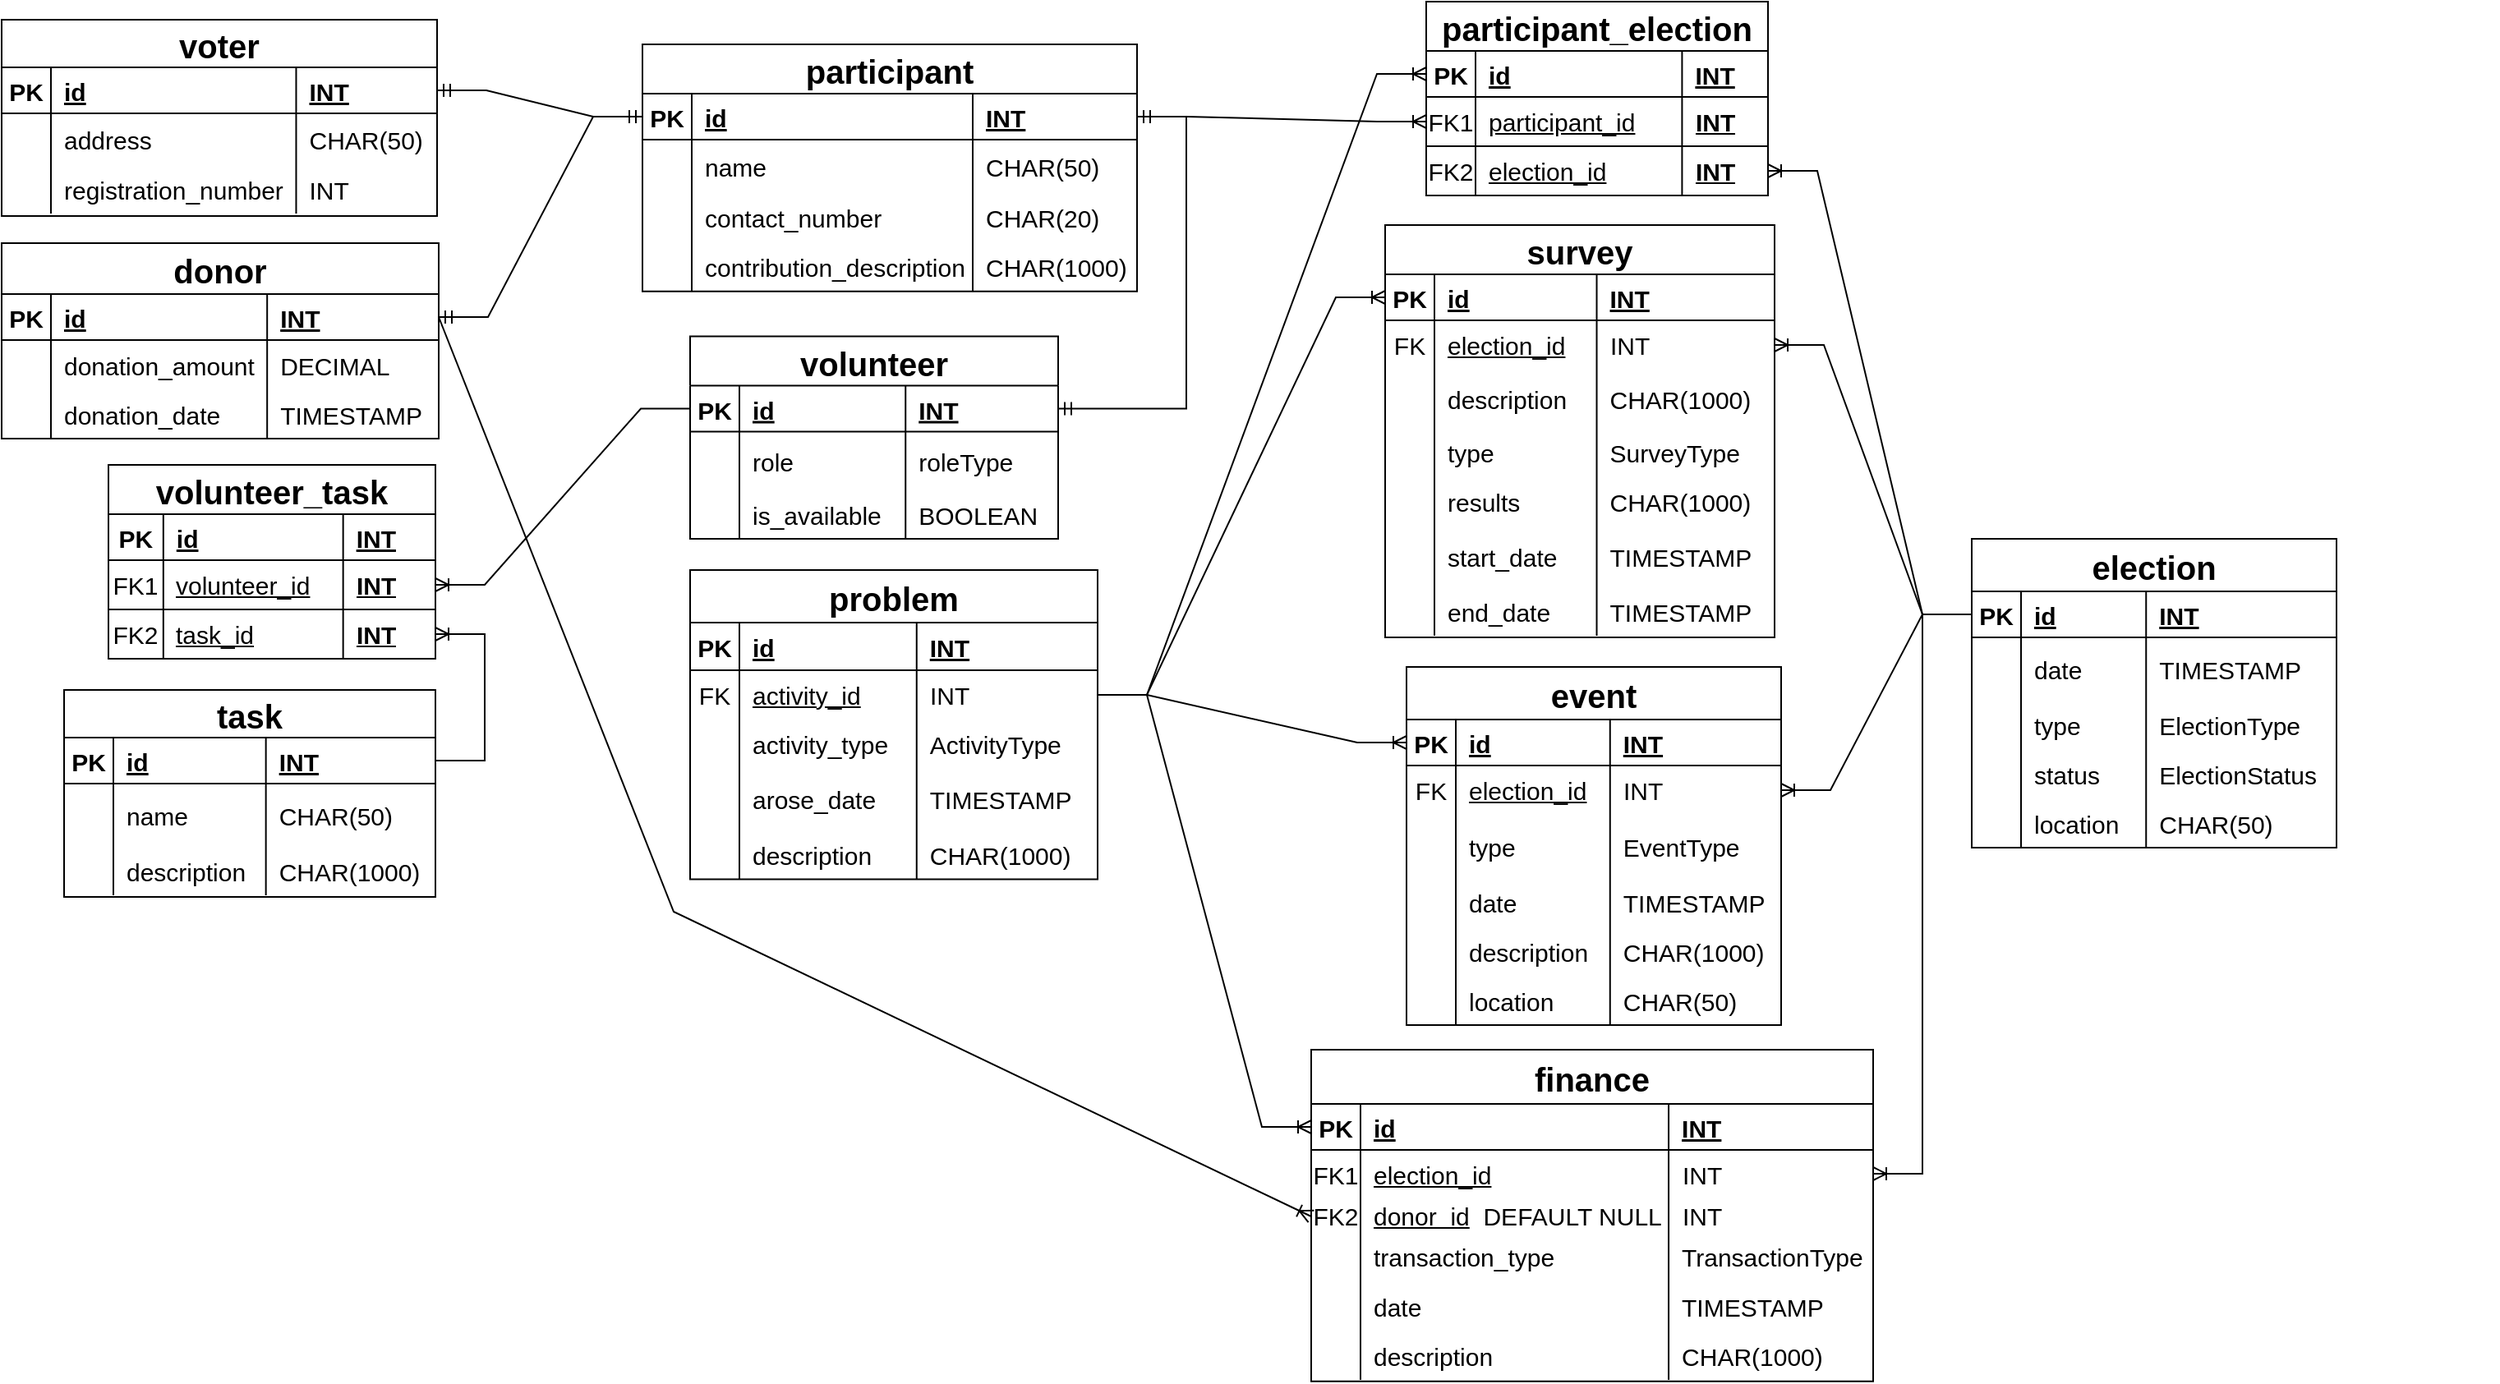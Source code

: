 <mxfile version="24.2.1" type="github">
  <diagram id="R2lEEEUBdFMjLlhIrx00" name="Page-1">
    <mxGraphModel dx="1287" dy="1278" grid="0" gridSize="10" guides="1" tooltips="1" connect="1" arrows="1" fold="1" page="0" pageScale="1" pageWidth="850" pageHeight="1100" math="0" shadow="0" extFonts="Permanent Marker^https://fonts.googleapis.com/css?family=Permanent+Marker">
      <root>
        <mxCell id="0" />
        <mxCell id="1" parent="0" />
        <mxCell id="C-vyLk0tnHw3VtMMgP7b-23" value="election" style="shape=table;startSize=32;container=1;collapsible=1;childLayout=tableLayout;fixedRows=1;rowLines=0;fontStyle=1;align=center;resizeLast=1;fillColor=#FFFFFF;strokeColor=#000000;fontSize=20;direction=east;flipH=0;flipV=0;" parent="1" vertex="1">
          <mxGeometry x="1716" y="3" width="222" height="188" as="geometry" />
        </mxCell>
        <mxCell id="C-vyLk0tnHw3VtMMgP7b-24" value="" style="shape=partialRectangle;collapsible=0;dropTarget=0;pointerEvents=0;fillColor=none;points=[[0,0.5],[1,0.5]];portConstraint=eastwest;top=0;left=0;right=0;bottom=1;" parent="C-vyLk0tnHw3VtMMgP7b-23" vertex="1">
          <mxGeometry y="32" width="222" height="28" as="geometry" />
        </mxCell>
        <mxCell id="C-vyLk0tnHw3VtMMgP7b-25" value="PK" style="shape=partialRectangle;overflow=hidden;connectable=0;fillColor=none;top=0;left=0;bottom=0;right=0;fontStyle=1;fontSize=15;" parent="C-vyLk0tnHw3VtMMgP7b-24" vertex="1">
          <mxGeometry width="30" height="28" as="geometry">
            <mxRectangle width="30" height="28" as="alternateBounds" />
          </mxGeometry>
        </mxCell>
        <mxCell id="C-vyLk0tnHw3VtMMgP7b-26" value="id" style="shape=partialRectangle;overflow=hidden;connectable=0;fillColor=none;top=0;left=0;bottom=0;right=0;align=left;spacingLeft=6;fontStyle=5;fontSize=15;" parent="C-vyLk0tnHw3VtMMgP7b-24" vertex="1">
          <mxGeometry x="30" width="76.118" height="28" as="geometry">
            <mxRectangle width="76.118" height="28" as="alternateBounds" />
          </mxGeometry>
        </mxCell>
        <mxCell id="NNGJsaR-nnO8Q21NY7YG-1" value="INT" style="shape=partialRectangle;overflow=hidden;connectable=0;fillColor=none;top=0;left=0;bottom=0;right=0;align=left;spacingLeft=6;fontStyle=5;fontSize=15;" parent="C-vyLk0tnHw3VtMMgP7b-24" vertex="1">
          <mxGeometry x="106.118" width="115.882" height="28" as="geometry">
            <mxRectangle width="115.882" height="28" as="alternateBounds" />
          </mxGeometry>
        </mxCell>
        <mxCell id="C-vyLk0tnHw3VtMMgP7b-27" value="" style="shape=partialRectangle;collapsible=0;dropTarget=0;pointerEvents=0;fillColor=none;points=[[0,0.5],[1,0.5]];portConstraint=eastwest;top=0;left=0;right=0;bottom=0;" parent="C-vyLk0tnHw3VtMMgP7b-23" vertex="1">
          <mxGeometry y="60" width="222" height="38" as="geometry" />
        </mxCell>
        <mxCell id="C-vyLk0tnHw3VtMMgP7b-28" value="" style="shape=partialRectangle;overflow=hidden;connectable=0;fillColor=none;top=0;left=0;bottom=0;right=0;" parent="C-vyLk0tnHw3VtMMgP7b-27" vertex="1">
          <mxGeometry width="30" height="38" as="geometry">
            <mxRectangle width="30" height="38" as="alternateBounds" />
          </mxGeometry>
        </mxCell>
        <mxCell id="C-vyLk0tnHw3VtMMgP7b-29" value="date" style="shape=partialRectangle;overflow=hidden;connectable=0;fillColor=none;top=0;left=0;bottom=0;right=0;align=left;spacingLeft=6;fontColor=#000000;labelBackgroundColor=none;fontSize=15;" parent="C-vyLk0tnHw3VtMMgP7b-27" vertex="1">
          <mxGeometry x="30" width="76.118" height="38" as="geometry">
            <mxRectangle width="76.118" height="38" as="alternateBounds" />
          </mxGeometry>
        </mxCell>
        <mxCell id="NNGJsaR-nnO8Q21NY7YG-2" value="TIMESTAMP" style="shape=partialRectangle;overflow=hidden;connectable=0;fillColor=none;top=0;left=0;bottom=0;right=0;align=left;spacingLeft=6;fontColor=#000000;labelBackgroundColor=none;fontSize=15;" parent="C-vyLk0tnHw3VtMMgP7b-27" vertex="1">
          <mxGeometry x="106.118" width="115.882" height="38" as="geometry">
            <mxRectangle width="115.882" height="38" as="alternateBounds" />
          </mxGeometry>
        </mxCell>
        <mxCell id="NNGJsaR-nnO8Q21NY7YG-11" value="" style="shape=tableRow;horizontal=0;startSize=0;swimlaneHead=0;swimlaneBody=0;fillColor=none;collapsible=0;dropTarget=0;points=[[0,0.5],[1,0.5]];portConstraint=eastwest;top=0;left=0;right=0;bottom=0;" parent="C-vyLk0tnHw3VtMMgP7b-23" vertex="1">
          <mxGeometry y="98" width="222" height="30" as="geometry" />
        </mxCell>
        <mxCell id="NNGJsaR-nnO8Q21NY7YG-12" value="" style="shape=partialRectangle;connectable=0;fillColor=none;top=0;left=0;bottom=0;right=0;editable=1;overflow=hidden;" parent="NNGJsaR-nnO8Q21NY7YG-11" vertex="1">
          <mxGeometry width="30" height="30" as="geometry">
            <mxRectangle width="30" height="30" as="alternateBounds" />
          </mxGeometry>
        </mxCell>
        <mxCell id="NNGJsaR-nnO8Q21NY7YG-13" value="type" style="shape=partialRectangle;connectable=0;fillColor=none;top=0;left=0;bottom=0;right=0;align=left;spacingLeft=6;overflow=hidden;fontSize=15;" parent="NNGJsaR-nnO8Q21NY7YG-11" vertex="1">
          <mxGeometry x="30" width="76.118" height="30" as="geometry">
            <mxRectangle width="76.118" height="30" as="alternateBounds" />
          </mxGeometry>
        </mxCell>
        <mxCell id="NNGJsaR-nnO8Q21NY7YG-14" value="ElectionType" style="shape=partialRectangle;connectable=0;fillColor=none;top=0;left=0;bottom=0;right=0;align=left;spacingLeft=6;overflow=hidden;fontSize=15;" parent="NNGJsaR-nnO8Q21NY7YG-11" vertex="1">
          <mxGeometry x="106.118" width="115.882" height="30" as="geometry">
            <mxRectangle width="115.882" height="30" as="alternateBounds" />
          </mxGeometry>
        </mxCell>
        <mxCell id="NNGJsaR-nnO8Q21NY7YG-15" value="" style="shape=tableRow;horizontal=0;startSize=0;swimlaneHead=0;swimlaneBody=0;fillColor=none;collapsible=0;dropTarget=0;points=[[0,0.5],[1,0.5]];portConstraint=eastwest;top=0;left=0;right=0;bottom=0;" parent="C-vyLk0tnHw3VtMMgP7b-23" vertex="1">
          <mxGeometry y="128" width="222" height="30" as="geometry" />
        </mxCell>
        <mxCell id="NNGJsaR-nnO8Q21NY7YG-16" value="" style="shape=partialRectangle;connectable=0;fillColor=none;top=0;left=0;bottom=0;right=0;editable=1;overflow=hidden;" parent="NNGJsaR-nnO8Q21NY7YG-15" vertex="1">
          <mxGeometry width="30" height="30" as="geometry">
            <mxRectangle width="30" height="30" as="alternateBounds" />
          </mxGeometry>
        </mxCell>
        <mxCell id="NNGJsaR-nnO8Q21NY7YG-17" value="status" style="shape=partialRectangle;connectable=0;fillColor=none;top=0;left=0;bottom=0;right=0;align=left;spacingLeft=6;overflow=hidden;fontSize=15;" parent="NNGJsaR-nnO8Q21NY7YG-15" vertex="1">
          <mxGeometry x="30" width="76.118" height="30" as="geometry">
            <mxRectangle width="76.118" height="30" as="alternateBounds" />
          </mxGeometry>
        </mxCell>
        <mxCell id="NNGJsaR-nnO8Q21NY7YG-18" value="ElectionStatus" style="shape=partialRectangle;connectable=0;fillColor=none;top=0;left=0;bottom=0;right=0;align=left;spacingLeft=6;overflow=hidden;fontSize=15;" parent="NNGJsaR-nnO8Q21NY7YG-15" vertex="1">
          <mxGeometry x="106.118" width="115.882" height="30" as="geometry">
            <mxRectangle width="115.882" height="30" as="alternateBounds" />
          </mxGeometry>
        </mxCell>
        <mxCell id="NNGJsaR-nnO8Q21NY7YG-19" value="" style="shape=tableRow;horizontal=0;startSize=0;swimlaneHead=0;swimlaneBody=0;fillColor=none;collapsible=0;dropTarget=0;points=[[0,0.5],[1,0.5]];portConstraint=eastwest;top=0;left=0;right=0;bottom=0;" parent="C-vyLk0tnHw3VtMMgP7b-23" vertex="1">
          <mxGeometry y="158" width="222" height="30" as="geometry" />
        </mxCell>
        <mxCell id="NNGJsaR-nnO8Q21NY7YG-20" value="" style="shape=partialRectangle;connectable=0;fillColor=none;top=0;left=0;bottom=0;right=0;editable=1;overflow=hidden;" parent="NNGJsaR-nnO8Q21NY7YG-19" vertex="1">
          <mxGeometry width="30" height="30" as="geometry">
            <mxRectangle width="30" height="30" as="alternateBounds" />
          </mxGeometry>
        </mxCell>
        <mxCell id="NNGJsaR-nnO8Q21NY7YG-21" value="location" style="shape=partialRectangle;connectable=0;fillColor=none;top=0;left=0;bottom=0;right=0;align=left;spacingLeft=6;overflow=hidden;fontSize=15;" parent="NNGJsaR-nnO8Q21NY7YG-19" vertex="1">
          <mxGeometry x="30" width="76.118" height="30" as="geometry">
            <mxRectangle width="76.118" height="30" as="alternateBounds" />
          </mxGeometry>
        </mxCell>
        <mxCell id="NNGJsaR-nnO8Q21NY7YG-22" value="CHAR(50)" style="shape=partialRectangle;connectable=0;fillColor=none;top=0;left=0;bottom=0;right=0;align=left;spacingLeft=6;overflow=hidden;fontSize=15;" parent="NNGJsaR-nnO8Q21NY7YG-19" vertex="1">
          <mxGeometry x="106.118" width="115.882" height="30" as="geometry">
            <mxRectangle width="115.882" height="30" as="alternateBounds" />
          </mxGeometry>
        </mxCell>
        <mxCell id="NNGJsaR-nnO8Q21NY7YG-23" value="voter" style="shape=table;startSize=29;container=1;collapsible=1;childLayout=tableLayout;fixedRows=1;rowLines=0;fontStyle=1;align=center;resizeLast=1;fillColor=#FFFFFF;strokeColor=#000000;fontSize=20;direction=east;flipH=0;flipV=0;" parent="1" vertex="1">
          <mxGeometry x="517" y="-313" width="265" height="119.47" as="geometry" />
        </mxCell>
        <mxCell id="NNGJsaR-nnO8Q21NY7YG-24" value="" style="shape=partialRectangle;collapsible=0;dropTarget=0;pointerEvents=0;fillColor=none;points=[[0,0.5],[1,0.5]];portConstraint=eastwest;top=0;left=0;right=0;bottom=1;" parent="NNGJsaR-nnO8Q21NY7YG-23" vertex="1">
          <mxGeometry y="29" width="265" height="28" as="geometry" />
        </mxCell>
        <mxCell id="NNGJsaR-nnO8Q21NY7YG-25" value="PK" style="shape=partialRectangle;overflow=hidden;connectable=0;fillColor=none;top=0;left=0;bottom=0;right=0;fontStyle=1;fontSize=15;" parent="NNGJsaR-nnO8Q21NY7YG-24" vertex="1">
          <mxGeometry width="30" height="28" as="geometry">
            <mxRectangle width="30" height="28" as="alternateBounds" />
          </mxGeometry>
        </mxCell>
        <mxCell id="NNGJsaR-nnO8Q21NY7YG-26" value="id" style="shape=partialRectangle;overflow=hidden;connectable=0;fillColor=none;top=0;left=0;bottom=0;right=0;align=left;spacingLeft=6;fontStyle=5;fontSize=15;" parent="NNGJsaR-nnO8Q21NY7YG-24" vertex="1">
          <mxGeometry x="30" width="149.235" height="28" as="geometry">
            <mxRectangle width="149.235" height="28" as="alternateBounds" />
          </mxGeometry>
        </mxCell>
        <mxCell id="NNGJsaR-nnO8Q21NY7YG-27" value="INT" style="shape=partialRectangle;overflow=hidden;connectable=0;fillColor=none;top=0;left=0;bottom=0;right=0;align=left;spacingLeft=6;fontStyle=5;fontSize=15;" parent="NNGJsaR-nnO8Q21NY7YG-24" vertex="1">
          <mxGeometry x="179.235" width="85.765" height="28" as="geometry">
            <mxRectangle width="85.765" height="28" as="alternateBounds" />
          </mxGeometry>
        </mxCell>
        <mxCell id="NNGJsaR-nnO8Q21NY7YG-32" value="" style="shape=tableRow;horizontal=0;startSize=0;swimlaneHead=0;swimlaneBody=0;fillColor=none;collapsible=0;dropTarget=0;points=[[0,0.5],[1,0.5]];portConstraint=eastwest;top=0;left=0;right=0;bottom=0;" parent="NNGJsaR-nnO8Q21NY7YG-23" vertex="1">
          <mxGeometry y="57" width="265" height="31" as="geometry" />
        </mxCell>
        <mxCell id="NNGJsaR-nnO8Q21NY7YG-33" value="" style="shape=partialRectangle;connectable=0;fillColor=none;top=0;left=0;bottom=0;right=0;editable=1;overflow=hidden;" parent="NNGJsaR-nnO8Q21NY7YG-32" vertex="1">
          <mxGeometry width="30" height="31" as="geometry">
            <mxRectangle width="30" height="31" as="alternateBounds" />
          </mxGeometry>
        </mxCell>
        <mxCell id="NNGJsaR-nnO8Q21NY7YG-34" value="address" style="shape=partialRectangle;connectable=0;fillColor=none;top=0;left=0;bottom=0;right=0;align=left;spacingLeft=6;overflow=hidden;fontSize=15;" parent="NNGJsaR-nnO8Q21NY7YG-32" vertex="1">
          <mxGeometry x="30" width="149.235" height="31" as="geometry">
            <mxRectangle width="149.235" height="31" as="alternateBounds" />
          </mxGeometry>
        </mxCell>
        <mxCell id="NNGJsaR-nnO8Q21NY7YG-35" value="CHAR(50)" style="shape=partialRectangle;connectable=0;fillColor=none;top=0;left=0;bottom=0;right=0;align=left;spacingLeft=6;overflow=hidden;fontSize=15;" parent="NNGJsaR-nnO8Q21NY7YG-32" vertex="1">
          <mxGeometry x="179.235" width="85.765" height="31" as="geometry">
            <mxRectangle width="85.765" height="31" as="alternateBounds" />
          </mxGeometry>
        </mxCell>
        <mxCell id="LMnpW5GhMbvLSpRXagNT-5" value="" style="shape=tableRow;horizontal=0;startSize=0;swimlaneHead=0;swimlaneBody=0;fillColor=none;collapsible=0;dropTarget=0;points=[[0,0.5],[1,0.5]];portConstraint=eastwest;top=0;left=0;right=0;bottom=0;" parent="NNGJsaR-nnO8Q21NY7YG-23" vertex="1">
          <mxGeometry y="88" width="265" height="30" as="geometry" />
        </mxCell>
        <mxCell id="LMnpW5GhMbvLSpRXagNT-6" value="" style="shape=partialRectangle;connectable=0;fillColor=none;top=0;left=0;bottom=0;right=0;editable=1;overflow=hidden;" parent="LMnpW5GhMbvLSpRXagNT-5" vertex="1">
          <mxGeometry width="30" height="30" as="geometry">
            <mxRectangle width="30" height="30" as="alternateBounds" />
          </mxGeometry>
        </mxCell>
        <mxCell id="LMnpW5GhMbvLSpRXagNT-7" value="registration_number" style="shape=partialRectangle;connectable=0;fillColor=none;top=0;left=0;bottom=0;right=0;align=left;spacingLeft=6;overflow=hidden;fontSize=15;" parent="LMnpW5GhMbvLSpRXagNT-5" vertex="1">
          <mxGeometry x="30" width="149.235" height="30" as="geometry">
            <mxRectangle width="149.235" height="30" as="alternateBounds" />
          </mxGeometry>
        </mxCell>
        <mxCell id="LMnpW5GhMbvLSpRXagNT-8" value="INT" style="shape=partialRectangle;connectable=0;fillColor=none;top=0;left=0;bottom=0;right=0;align=left;spacingLeft=6;overflow=hidden;fontSize=15;" parent="LMnpW5GhMbvLSpRXagNT-5" vertex="1">
          <mxGeometry x="179.235" width="85.765" height="30" as="geometry">
            <mxRectangle width="85.765" height="30" as="alternateBounds" />
          </mxGeometry>
        </mxCell>
        <mxCell id="NNGJsaR-nnO8Q21NY7YG-44" value="donor" style="shape=table;startSize=31;container=1;collapsible=1;childLayout=tableLayout;fixedRows=1;rowLines=0;fontStyle=1;align=center;resizeLast=1;fillColor=#FFFFFF;strokeColor=#000000;fontSize=20;direction=east;flipH=0;flipV=0;" parent="1" vertex="1">
          <mxGeometry x="517" y="-177" width="266" height="119" as="geometry" />
        </mxCell>
        <mxCell id="NNGJsaR-nnO8Q21NY7YG-45" value="" style="shape=partialRectangle;collapsible=0;dropTarget=0;pointerEvents=0;fillColor=none;points=[[0,0.5],[1,0.5]];portConstraint=eastwest;top=0;left=0;right=0;bottom=1;" parent="NNGJsaR-nnO8Q21NY7YG-44" vertex="1">
          <mxGeometry y="31" width="266" height="28" as="geometry" />
        </mxCell>
        <mxCell id="NNGJsaR-nnO8Q21NY7YG-46" value="PK" style="shape=partialRectangle;overflow=hidden;connectable=0;fillColor=none;top=0;left=0;bottom=0;right=0;fontStyle=1;fontSize=15;" parent="NNGJsaR-nnO8Q21NY7YG-45" vertex="1">
          <mxGeometry width="30" height="28" as="geometry">
            <mxRectangle width="30" height="28" as="alternateBounds" />
          </mxGeometry>
        </mxCell>
        <mxCell id="NNGJsaR-nnO8Q21NY7YG-47" value="id" style="shape=partialRectangle;overflow=hidden;connectable=0;fillColor=none;top=0;left=0;bottom=0;right=0;align=left;spacingLeft=6;fontStyle=5;fontSize=15;" parent="NNGJsaR-nnO8Q21NY7YG-45" vertex="1">
          <mxGeometry x="30" width="131.588" height="28" as="geometry">
            <mxRectangle width="131.588" height="28" as="alternateBounds" />
          </mxGeometry>
        </mxCell>
        <mxCell id="NNGJsaR-nnO8Q21NY7YG-48" value="INT" style="shape=partialRectangle;overflow=hidden;connectable=0;fillColor=none;top=0;left=0;bottom=0;right=0;align=left;spacingLeft=6;fontStyle=5;fontSize=15;" parent="NNGJsaR-nnO8Q21NY7YG-45" vertex="1">
          <mxGeometry x="161.588" width="104.412" height="28" as="geometry">
            <mxRectangle width="104.412" height="28" as="alternateBounds" />
          </mxGeometry>
        </mxCell>
        <mxCell id="NNGJsaR-nnO8Q21NY7YG-81" value="" style="shape=tableRow;horizontal=0;startSize=0;swimlaneHead=0;swimlaneBody=0;fillColor=none;collapsible=0;dropTarget=0;points=[[0,0.5],[1,0.5]];portConstraint=eastwest;top=0;left=0;right=0;bottom=0;" parent="NNGJsaR-nnO8Q21NY7YG-44" vertex="1">
          <mxGeometry y="59" width="266" height="30" as="geometry" />
        </mxCell>
        <mxCell id="NNGJsaR-nnO8Q21NY7YG-82" value="" style="shape=partialRectangle;connectable=0;fillColor=none;top=0;left=0;bottom=0;right=0;editable=1;overflow=hidden;" parent="NNGJsaR-nnO8Q21NY7YG-81" vertex="1">
          <mxGeometry width="30" height="30" as="geometry">
            <mxRectangle width="30" height="30" as="alternateBounds" />
          </mxGeometry>
        </mxCell>
        <mxCell id="NNGJsaR-nnO8Q21NY7YG-83" value="donation_amount" style="shape=partialRectangle;connectable=0;fillColor=none;top=0;left=0;bottom=0;right=0;align=left;spacingLeft=6;overflow=hidden;fontSize=15;" parent="NNGJsaR-nnO8Q21NY7YG-81" vertex="1">
          <mxGeometry x="30" width="131.588" height="30" as="geometry">
            <mxRectangle width="131.588" height="30" as="alternateBounds" />
          </mxGeometry>
        </mxCell>
        <mxCell id="NNGJsaR-nnO8Q21NY7YG-84" value="DECIMAL" style="shape=partialRectangle;connectable=0;fillColor=none;top=0;left=0;bottom=0;right=0;align=left;spacingLeft=6;overflow=hidden;fontSize=15;" parent="NNGJsaR-nnO8Q21NY7YG-81" vertex="1">
          <mxGeometry x="161.588" width="104.412" height="30" as="geometry">
            <mxRectangle width="104.412" height="30" as="alternateBounds" />
          </mxGeometry>
        </mxCell>
        <mxCell id="LMnpW5GhMbvLSpRXagNT-1" value="" style="shape=tableRow;horizontal=0;startSize=0;swimlaneHead=0;swimlaneBody=0;fillColor=none;collapsible=0;dropTarget=0;points=[[0,0.5],[1,0.5]];portConstraint=eastwest;top=0;left=0;right=0;bottom=0;" parent="NNGJsaR-nnO8Q21NY7YG-44" vertex="1">
          <mxGeometry y="89" width="266" height="30" as="geometry" />
        </mxCell>
        <mxCell id="LMnpW5GhMbvLSpRXagNT-2" value="" style="shape=partialRectangle;connectable=0;fillColor=none;top=0;left=0;bottom=0;right=0;editable=1;overflow=hidden;" parent="LMnpW5GhMbvLSpRXagNT-1" vertex="1">
          <mxGeometry width="30" height="30" as="geometry">
            <mxRectangle width="30" height="30" as="alternateBounds" />
          </mxGeometry>
        </mxCell>
        <mxCell id="LMnpW5GhMbvLSpRXagNT-3" value="donation_date" style="shape=partialRectangle;connectable=0;fillColor=none;top=0;left=0;bottom=0;right=0;align=left;spacingLeft=6;overflow=hidden;fontSize=15;" parent="LMnpW5GhMbvLSpRXagNT-1" vertex="1">
          <mxGeometry x="30" width="131.588" height="30" as="geometry">
            <mxRectangle width="131.588" height="30" as="alternateBounds" />
          </mxGeometry>
        </mxCell>
        <mxCell id="LMnpW5GhMbvLSpRXagNT-4" value="TIMESTAMP" style="shape=partialRectangle;connectable=0;fillColor=none;top=0;left=0;bottom=0;right=0;align=left;spacingLeft=6;overflow=hidden;fontSize=15;" parent="LMnpW5GhMbvLSpRXagNT-1" vertex="1">
          <mxGeometry x="161.588" width="104.412" height="30" as="geometry">
            <mxRectangle width="104.412" height="30" as="alternateBounds" />
          </mxGeometry>
        </mxCell>
        <mxCell id="NNGJsaR-nnO8Q21NY7YG-106" value="volunteer" style="shape=table;startSize=30;container=1;collapsible=1;childLayout=tableLayout;fixedRows=1;rowLines=0;fontStyle=1;align=center;resizeLast=1;fillColor=#FFFFFF;strokeColor=#000000;fontSize=20;direction=east;flipH=0;flipV=0;" parent="1" vertex="1">
          <mxGeometry x="936" y="-120.24" width="224" height="123.24" as="geometry" />
        </mxCell>
        <mxCell id="NNGJsaR-nnO8Q21NY7YG-107" value="" style="shape=partialRectangle;collapsible=0;dropTarget=0;pointerEvents=0;fillColor=none;points=[[0,0.5],[1,0.5]];portConstraint=eastwest;top=0;left=0;right=0;bottom=1;" parent="NNGJsaR-nnO8Q21NY7YG-106" vertex="1">
          <mxGeometry y="30" width="224" height="28" as="geometry" />
        </mxCell>
        <mxCell id="NNGJsaR-nnO8Q21NY7YG-108" value="PK" style="shape=partialRectangle;overflow=hidden;connectable=0;fillColor=none;top=0;left=0;bottom=0;right=0;fontStyle=1;fontSize=15;" parent="NNGJsaR-nnO8Q21NY7YG-107" vertex="1">
          <mxGeometry width="30" height="28" as="geometry">
            <mxRectangle width="30" height="28" as="alternateBounds" />
          </mxGeometry>
        </mxCell>
        <mxCell id="NNGJsaR-nnO8Q21NY7YG-109" value="id" style="shape=partialRectangle;overflow=hidden;connectable=0;fillColor=none;top=0;left=0;bottom=0;right=0;align=left;spacingLeft=6;fontStyle=5;fontSize=15;" parent="NNGJsaR-nnO8Q21NY7YG-107" vertex="1">
          <mxGeometry x="30" width="101.118" height="28" as="geometry">
            <mxRectangle width="101.118" height="28" as="alternateBounds" />
          </mxGeometry>
        </mxCell>
        <mxCell id="NNGJsaR-nnO8Q21NY7YG-110" value="INT" style="shape=partialRectangle;overflow=hidden;connectable=0;fillColor=none;top=0;left=0;bottom=0;right=0;align=left;spacingLeft=6;fontStyle=5;fontSize=15;" parent="NNGJsaR-nnO8Q21NY7YG-107" vertex="1">
          <mxGeometry x="131.118" width="92.882" height="28" as="geometry">
            <mxRectangle width="92.882" height="28" as="alternateBounds" />
          </mxGeometry>
        </mxCell>
        <mxCell id="NNGJsaR-nnO8Q21NY7YG-111" value="" style="shape=partialRectangle;collapsible=0;dropTarget=0;pointerEvents=0;fillColor=none;points=[[0,0.5],[1,0.5]];portConstraint=eastwest;top=0;left=0;right=0;bottom=0;" parent="NNGJsaR-nnO8Q21NY7YG-106" vertex="1">
          <mxGeometry y="58" width="224" height="35" as="geometry" />
        </mxCell>
        <mxCell id="NNGJsaR-nnO8Q21NY7YG-112" value="" style="shape=partialRectangle;overflow=hidden;connectable=0;fillColor=none;top=0;left=0;bottom=0;right=0;" parent="NNGJsaR-nnO8Q21NY7YG-111" vertex="1">
          <mxGeometry width="30" height="35" as="geometry">
            <mxRectangle width="30" height="35" as="alternateBounds" />
          </mxGeometry>
        </mxCell>
        <mxCell id="NNGJsaR-nnO8Q21NY7YG-113" value="role" style="shape=partialRectangle;overflow=hidden;connectable=0;fillColor=none;top=0;left=0;bottom=0;right=0;align=left;spacingLeft=6;fontColor=#000000;labelBackgroundColor=none;fontSize=15;" parent="NNGJsaR-nnO8Q21NY7YG-111" vertex="1">
          <mxGeometry x="30" width="101.118" height="35" as="geometry">
            <mxRectangle width="101.118" height="35" as="alternateBounds" />
          </mxGeometry>
        </mxCell>
        <mxCell id="NNGJsaR-nnO8Q21NY7YG-114" value="roleType" style="shape=partialRectangle;overflow=hidden;connectable=0;fillColor=none;top=0;left=0;bottom=0;right=0;align=left;spacingLeft=6;fontColor=#000000;labelBackgroundColor=none;fontSize=15;" parent="NNGJsaR-nnO8Q21NY7YG-111" vertex="1">
          <mxGeometry x="131.118" width="92.882" height="35" as="geometry">
            <mxRectangle width="92.882" height="35" as="alternateBounds" />
          </mxGeometry>
        </mxCell>
        <mxCell id="NNGJsaR-nnO8Q21NY7YG-180" value="" style="shape=tableRow;horizontal=0;startSize=0;swimlaneHead=0;swimlaneBody=0;fillColor=none;collapsible=0;dropTarget=0;points=[[0,0.5],[1,0.5]];portConstraint=eastwest;top=0;left=0;right=0;bottom=0;" parent="NNGJsaR-nnO8Q21NY7YG-106" vertex="1">
          <mxGeometry y="93" width="224" height="30" as="geometry" />
        </mxCell>
        <mxCell id="NNGJsaR-nnO8Q21NY7YG-181" value="" style="shape=partialRectangle;connectable=0;fillColor=none;top=0;left=0;bottom=0;right=0;editable=1;overflow=hidden;" parent="NNGJsaR-nnO8Q21NY7YG-180" vertex="1">
          <mxGeometry width="30" height="30" as="geometry">
            <mxRectangle width="30" height="30" as="alternateBounds" />
          </mxGeometry>
        </mxCell>
        <mxCell id="NNGJsaR-nnO8Q21NY7YG-182" value="is_available" style="shape=partialRectangle;connectable=0;fillColor=none;top=0;left=0;bottom=0;right=0;align=left;spacingLeft=6;overflow=hidden;fontSize=15;" parent="NNGJsaR-nnO8Q21NY7YG-180" vertex="1">
          <mxGeometry x="30" width="101.118" height="30" as="geometry">
            <mxRectangle width="101.118" height="30" as="alternateBounds" />
          </mxGeometry>
        </mxCell>
        <mxCell id="NNGJsaR-nnO8Q21NY7YG-183" value="BOOLEAN" style="shape=partialRectangle;connectable=0;fillColor=none;top=0;left=0;bottom=0;right=0;align=left;spacingLeft=6;overflow=hidden;fontSize=15;" parent="NNGJsaR-nnO8Q21NY7YG-180" vertex="1">
          <mxGeometry x="131.118" width="92.882" height="30" as="geometry">
            <mxRectangle width="92.882" height="30" as="alternateBounds" />
          </mxGeometry>
        </mxCell>
        <mxCell id="NNGJsaR-nnO8Q21NY7YG-127" value="task" style="shape=table;startSize=29;container=1;collapsible=1;childLayout=tableLayout;fixedRows=1;rowLines=0;fontStyle=1;align=center;resizeLast=1;fillColor=#FFFFFF;strokeColor=#000000;fontSize=20;direction=east;flipH=0;flipV=0;" parent="1" vertex="1">
          <mxGeometry x="555" y="95" width="226" height="126" as="geometry" />
        </mxCell>
        <mxCell id="NNGJsaR-nnO8Q21NY7YG-128" value="" style="shape=partialRectangle;collapsible=0;dropTarget=0;pointerEvents=0;fillColor=none;points=[[0,0.5],[1,0.5]];portConstraint=eastwest;top=0;left=0;right=0;bottom=1;" parent="NNGJsaR-nnO8Q21NY7YG-127" vertex="1">
          <mxGeometry y="29" width="226" height="28" as="geometry" />
        </mxCell>
        <mxCell id="NNGJsaR-nnO8Q21NY7YG-129" value="PK" style="shape=partialRectangle;overflow=hidden;connectable=0;fillColor=none;top=0;left=0;bottom=0;right=0;fontStyle=1;fontSize=15;" parent="NNGJsaR-nnO8Q21NY7YG-128" vertex="1">
          <mxGeometry width="30" height="28" as="geometry">
            <mxRectangle width="30" height="28" as="alternateBounds" />
          </mxGeometry>
        </mxCell>
        <mxCell id="NNGJsaR-nnO8Q21NY7YG-130" value="id" style="shape=partialRectangle;overflow=hidden;connectable=0;fillColor=none;top=0;left=0;bottom=0;right=0;align=left;spacingLeft=6;fontStyle=5;fontSize=15;" parent="NNGJsaR-nnO8Q21NY7YG-128" vertex="1">
          <mxGeometry x="30" width="92.824" height="28" as="geometry">
            <mxRectangle width="92.824" height="28" as="alternateBounds" />
          </mxGeometry>
        </mxCell>
        <mxCell id="NNGJsaR-nnO8Q21NY7YG-131" value="INT" style="shape=partialRectangle;overflow=hidden;connectable=0;fillColor=none;top=0;left=0;bottom=0;right=0;align=left;spacingLeft=6;fontStyle=5;fontSize=15;" parent="NNGJsaR-nnO8Q21NY7YG-128" vertex="1">
          <mxGeometry x="122.824" width="103.176" height="28" as="geometry">
            <mxRectangle width="103.176" height="28" as="alternateBounds" />
          </mxGeometry>
        </mxCell>
        <mxCell id="NNGJsaR-nnO8Q21NY7YG-132" value="" style="shape=partialRectangle;collapsible=0;dropTarget=0;pointerEvents=0;fillColor=none;points=[[0,0.5],[1,0.5]];portConstraint=eastwest;top=0;left=0;right=0;bottom=0;" parent="NNGJsaR-nnO8Q21NY7YG-127" vertex="1">
          <mxGeometry y="57" width="226" height="38" as="geometry" />
        </mxCell>
        <mxCell id="NNGJsaR-nnO8Q21NY7YG-133" value="" style="shape=partialRectangle;overflow=hidden;connectable=0;fillColor=none;top=0;left=0;bottom=0;right=0;" parent="NNGJsaR-nnO8Q21NY7YG-132" vertex="1">
          <mxGeometry width="30" height="38" as="geometry">
            <mxRectangle width="30" height="38" as="alternateBounds" />
          </mxGeometry>
        </mxCell>
        <mxCell id="NNGJsaR-nnO8Q21NY7YG-134" value="name" style="shape=partialRectangle;overflow=hidden;connectable=0;fillColor=none;top=0;left=0;bottom=0;right=0;align=left;spacingLeft=6;fontColor=#000000;labelBackgroundColor=none;fontSize=15;" parent="NNGJsaR-nnO8Q21NY7YG-132" vertex="1">
          <mxGeometry x="30" width="92.824" height="38" as="geometry">
            <mxRectangle width="92.824" height="38" as="alternateBounds" />
          </mxGeometry>
        </mxCell>
        <mxCell id="NNGJsaR-nnO8Q21NY7YG-135" value="CHAR(50)" style="shape=partialRectangle;overflow=hidden;connectable=0;fillColor=none;top=0;left=0;bottom=0;right=0;align=left;spacingLeft=6;fontColor=#000000;labelBackgroundColor=none;fontSize=15;" parent="NNGJsaR-nnO8Q21NY7YG-132" vertex="1">
          <mxGeometry x="122.824" width="103.176" height="38" as="geometry">
            <mxRectangle width="103.176" height="38" as="alternateBounds" />
          </mxGeometry>
        </mxCell>
        <mxCell id="NNGJsaR-nnO8Q21NY7YG-140" value="" style="shape=tableRow;horizontal=0;startSize=0;swimlaneHead=0;swimlaneBody=0;fillColor=none;collapsible=0;dropTarget=0;points=[[0,0.5],[1,0.5]];portConstraint=eastwest;top=0;left=0;right=0;bottom=0;" parent="NNGJsaR-nnO8Q21NY7YG-127" vertex="1">
          <mxGeometry y="95" width="226" height="30" as="geometry" />
        </mxCell>
        <mxCell id="NNGJsaR-nnO8Q21NY7YG-141" value="" style="shape=partialRectangle;connectable=0;fillColor=none;top=0;left=0;bottom=0;right=0;editable=1;overflow=hidden;" parent="NNGJsaR-nnO8Q21NY7YG-140" vertex="1">
          <mxGeometry width="30" height="30" as="geometry">
            <mxRectangle width="30" height="30" as="alternateBounds" />
          </mxGeometry>
        </mxCell>
        <mxCell id="NNGJsaR-nnO8Q21NY7YG-142" value="description" style="shape=partialRectangle;connectable=0;fillColor=none;top=0;left=0;bottom=0;right=0;align=left;spacingLeft=6;overflow=hidden;fontSize=15;" parent="NNGJsaR-nnO8Q21NY7YG-140" vertex="1">
          <mxGeometry x="30" width="92.824" height="30" as="geometry">
            <mxRectangle width="92.824" height="30" as="alternateBounds" />
          </mxGeometry>
        </mxCell>
        <mxCell id="NNGJsaR-nnO8Q21NY7YG-143" value="CHAR(1000)" style="shape=partialRectangle;connectable=0;fillColor=none;top=0;left=0;bottom=0;right=0;align=left;spacingLeft=6;overflow=hidden;fontSize=15;" parent="NNGJsaR-nnO8Q21NY7YG-140" vertex="1">
          <mxGeometry x="122.824" width="103.176" height="30" as="geometry">
            <mxRectangle width="103.176" height="30" as="alternateBounds" />
          </mxGeometry>
        </mxCell>
        <mxCell id="NNGJsaR-nnO8Q21NY7YG-148" value="volunteer_task" style="shape=table;startSize=30;container=1;collapsible=1;childLayout=tableLayout;fixedRows=1;rowLines=0;fontStyle=1;align=center;resizeLast=1;fillColor=#FFFFFF;strokeColor=#000000;fontSize=20;direction=east;flipH=0;flipV=0;" parent="1" vertex="1">
          <mxGeometry x="582" y="-42" width="199" height="118" as="geometry" />
        </mxCell>
        <mxCell id="NNGJsaR-nnO8Q21NY7YG-149" value="" style="shape=partialRectangle;collapsible=0;dropTarget=0;pointerEvents=0;fillColor=none;points=[[0,0.5],[1,0.5]];portConstraint=eastwest;top=0;left=0;right=0;bottom=1;" parent="NNGJsaR-nnO8Q21NY7YG-148" vertex="1">
          <mxGeometry y="30" width="199" height="28" as="geometry" />
        </mxCell>
        <mxCell id="NNGJsaR-nnO8Q21NY7YG-150" value="PK" style="shape=partialRectangle;overflow=hidden;connectable=0;fillColor=none;top=0;left=0;bottom=0;right=0;fontStyle=1;fontSize=15;" parent="NNGJsaR-nnO8Q21NY7YG-149" vertex="1">
          <mxGeometry width="33.412" height="28" as="geometry">
            <mxRectangle width="33.412" height="28" as="alternateBounds" />
          </mxGeometry>
        </mxCell>
        <mxCell id="NNGJsaR-nnO8Q21NY7YG-151" value="id" style="shape=partialRectangle;overflow=hidden;connectable=0;fillColor=none;top=0;left=0;bottom=0;right=0;align=left;spacingLeft=6;fontStyle=5;fontSize=15;" parent="NNGJsaR-nnO8Q21NY7YG-149" vertex="1">
          <mxGeometry x="33.412" width="109.412" height="28" as="geometry">
            <mxRectangle width="109.412" height="28" as="alternateBounds" />
          </mxGeometry>
        </mxCell>
        <mxCell id="NNGJsaR-nnO8Q21NY7YG-152" value="INT" style="shape=partialRectangle;overflow=hidden;connectable=0;fillColor=none;top=0;left=0;bottom=0;right=0;align=left;spacingLeft=6;fontStyle=5;fontSize=15;" parent="NNGJsaR-nnO8Q21NY7YG-149" vertex="1">
          <mxGeometry x="142.824" width="56.176" height="28" as="geometry">
            <mxRectangle width="56.176" height="28" as="alternateBounds" />
          </mxGeometry>
        </mxCell>
        <mxCell id="NNGJsaR-nnO8Q21NY7YG-169" value="" style="shape=tableRow;horizontal=0;startSize=0;swimlaneHead=0;swimlaneBody=0;fillColor=none;collapsible=0;dropTarget=0;points=[[0,0.5],[1,0.5]];portConstraint=eastwest;top=0;left=0;right=0;bottom=1;" parent="NNGJsaR-nnO8Q21NY7YG-148" vertex="1">
          <mxGeometry y="58" width="199" height="30" as="geometry" />
        </mxCell>
        <mxCell id="NNGJsaR-nnO8Q21NY7YG-170" value="FK1" style="shape=partialRectangle;connectable=0;fillColor=none;top=0;left=0;bottom=0;right=0;fontStyle=0;overflow=hidden;whiteSpace=wrap;html=1;fontSize=15;" parent="NNGJsaR-nnO8Q21NY7YG-169" vertex="1">
          <mxGeometry width="33.412" height="30" as="geometry">
            <mxRectangle width="33.412" height="30" as="alternateBounds" />
          </mxGeometry>
        </mxCell>
        <mxCell id="NNGJsaR-nnO8Q21NY7YG-171" value="volunteer_id&lt;span style=&quot;white-space: pre; font-size: 15px;&quot;&gt;&#x9;&lt;/span&gt;" style="shape=partialRectangle;connectable=0;fillColor=none;top=0;left=0;bottom=0;right=0;align=left;spacingLeft=6;fontStyle=4;overflow=hidden;whiteSpace=wrap;html=1;fontSize=15;" parent="NNGJsaR-nnO8Q21NY7YG-169" vertex="1">
          <mxGeometry x="33.412" width="109.412" height="30" as="geometry">
            <mxRectangle width="109.412" height="30" as="alternateBounds" />
          </mxGeometry>
        </mxCell>
        <mxCell id="NNGJsaR-nnO8Q21NY7YG-172" value="INT" style="shape=partialRectangle;connectable=0;fillColor=none;top=0;left=0;bottom=0;right=0;align=left;spacingLeft=6;fontStyle=5;overflow=hidden;whiteSpace=wrap;html=1;fontSize=15;" parent="NNGJsaR-nnO8Q21NY7YG-169" vertex="1">
          <mxGeometry x="142.824" width="56.176" height="30" as="geometry">
            <mxRectangle width="56.176" height="30" as="alternateBounds" />
          </mxGeometry>
        </mxCell>
        <mxCell id="NNGJsaR-nnO8Q21NY7YG-173" value="" style="shape=tableRow;horizontal=0;startSize=0;swimlaneHead=0;swimlaneBody=0;fillColor=none;collapsible=0;dropTarget=0;points=[[0,0.5],[1,0.5]];portConstraint=eastwest;top=0;left=0;right=0;bottom=1;" parent="NNGJsaR-nnO8Q21NY7YG-148" vertex="1">
          <mxGeometry y="88" width="199" height="30" as="geometry" />
        </mxCell>
        <mxCell id="NNGJsaR-nnO8Q21NY7YG-174" value="&lt;span style=&quot;font-weight: normal;&quot;&gt;FK2&lt;/span&gt;" style="shape=partialRectangle;connectable=0;fillColor=none;top=0;left=0;bottom=0;right=0;fontStyle=1;overflow=hidden;whiteSpace=wrap;html=1;fontSize=15;" parent="NNGJsaR-nnO8Q21NY7YG-173" vertex="1">
          <mxGeometry width="33.412" height="30" as="geometry">
            <mxRectangle width="33.412" height="30" as="alternateBounds" />
          </mxGeometry>
        </mxCell>
        <mxCell id="NNGJsaR-nnO8Q21NY7YG-175" value="task_id" style="shape=partialRectangle;connectable=0;fillColor=none;top=0;left=0;bottom=0;right=0;align=left;spacingLeft=6;fontStyle=4;overflow=hidden;whiteSpace=wrap;html=1;fontSize=15;" parent="NNGJsaR-nnO8Q21NY7YG-173" vertex="1">
          <mxGeometry x="33.412" width="109.412" height="30" as="geometry">
            <mxRectangle width="109.412" height="30" as="alternateBounds" />
          </mxGeometry>
        </mxCell>
        <mxCell id="NNGJsaR-nnO8Q21NY7YG-176" value="INT" style="shape=partialRectangle;connectable=0;fillColor=none;top=0;left=0;bottom=0;right=0;align=left;spacingLeft=6;fontStyle=5;overflow=hidden;whiteSpace=wrap;html=1;fontSize=15;" parent="NNGJsaR-nnO8Q21NY7YG-173" vertex="1">
          <mxGeometry x="142.824" width="56.176" height="30" as="geometry">
            <mxRectangle width="56.176" height="30" as="alternateBounds" />
          </mxGeometry>
        </mxCell>
        <mxCell id="NNGJsaR-nnO8Q21NY7YG-178" value="" style="edgeStyle=entityRelationEdgeStyle;fontSize=12;html=1;endArrow=ERoneToMany;rounded=0;entryX=1;entryY=0.5;entryDx=0;entryDy=0;exitX=0;exitY=0.5;exitDx=0;exitDy=0;align=center;" parent="1" source="NNGJsaR-nnO8Q21NY7YG-107" target="NNGJsaR-nnO8Q21NY7YG-169" edge="1">
          <mxGeometry width="100" height="100" relative="1" as="geometry">
            <mxPoint x="1077" y="231" as="sourcePoint" />
            <mxPoint x="1125" y="3" as="targetPoint" />
            <Array as="points">
              <mxPoint x="919" y="170" />
              <mxPoint x="853" y="85" />
            </Array>
          </mxGeometry>
        </mxCell>
        <mxCell id="NNGJsaR-nnO8Q21NY7YG-177" value="" style="edgeStyle=entityRelationEdgeStyle;fontSize=12;html=1;endArrow=ERoneToMany;rounded=0;exitX=1;exitY=0.5;exitDx=0;exitDy=0;entryX=1;entryY=0.5;entryDx=0;entryDy=0;" parent="1" source="NNGJsaR-nnO8Q21NY7YG-128" target="NNGJsaR-nnO8Q21NY7YG-173" edge="1">
          <mxGeometry width="100" height="100" relative="1" as="geometry">
            <mxPoint x="1020" y="287" as="sourcePoint" />
            <mxPoint x="1120" y="187" as="targetPoint" />
          </mxGeometry>
        </mxCell>
        <mxCell id="NNGJsaR-nnO8Q21NY7YG-184" value="event" style="shape=table;startSize=32;container=1;collapsible=1;childLayout=tableLayout;fixedRows=1;rowLines=0;fontStyle=1;align=center;resizeLast=1;fillColor=#FFFFFF;strokeColor=#000000;fontSize=20;direction=east;flipH=0;flipV=0;" parent="1" vertex="1">
          <mxGeometry x="1372" y="81" width="228" height="218" as="geometry" />
        </mxCell>
        <mxCell id="NNGJsaR-nnO8Q21NY7YG-185" value="" style="shape=partialRectangle;collapsible=0;dropTarget=0;pointerEvents=0;fillColor=none;points=[[0,0.5],[1,0.5]];portConstraint=eastwest;top=0;left=0;right=0;bottom=1;" parent="NNGJsaR-nnO8Q21NY7YG-184" vertex="1">
          <mxGeometry y="32" width="228" height="28" as="geometry" />
        </mxCell>
        <mxCell id="NNGJsaR-nnO8Q21NY7YG-186" value="PK" style="shape=partialRectangle;overflow=hidden;connectable=0;fillColor=none;top=0;left=0;bottom=0;right=0;fontStyle=1;fontSize=15;" parent="NNGJsaR-nnO8Q21NY7YG-185" vertex="1">
          <mxGeometry width="30" height="28" as="geometry">
            <mxRectangle width="30" height="28" as="alternateBounds" />
          </mxGeometry>
        </mxCell>
        <mxCell id="NNGJsaR-nnO8Q21NY7YG-187" value="id" style="shape=partialRectangle;overflow=hidden;connectable=0;fillColor=none;top=0;left=0;bottom=0;right=0;align=left;spacingLeft=6;fontStyle=5;fontSize=15;" parent="NNGJsaR-nnO8Q21NY7YG-185" vertex="1">
          <mxGeometry x="30" width="93.885" height="28" as="geometry">
            <mxRectangle width="93.885" height="28" as="alternateBounds" />
          </mxGeometry>
        </mxCell>
        <mxCell id="NNGJsaR-nnO8Q21NY7YG-188" value="INT" style="shape=partialRectangle;overflow=hidden;connectable=0;fillColor=none;top=0;left=0;bottom=0;right=0;align=left;spacingLeft=6;fontStyle=5;fontSize=15;" parent="NNGJsaR-nnO8Q21NY7YG-185" vertex="1">
          <mxGeometry x="123.885" width="104.115" height="28" as="geometry">
            <mxRectangle width="104.115" height="28" as="alternateBounds" />
          </mxGeometry>
        </mxCell>
        <mxCell id="BlludW0cRrzdyfCXKx2Y-84" value="" style="shape=tableRow;horizontal=0;startSize=0;swimlaneHead=0;swimlaneBody=0;fillColor=none;collapsible=0;dropTarget=0;points=[[0,0.5],[1,0.5]];portConstraint=eastwest;top=0;left=0;right=0;bottom=0;" parent="NNGJsaR-nnO8Q21NY7YG-184" vertex="1">
          <mxGeometry y="60" width="228" height="30" as="geometry" />
        </mxCell>
        <mxCell id="BlludW0cRrzdyfCXKx2Y-85" value="FK" style="shape=partialRectangle;connectable=0;fillColor=none;top=0;left=0;bottom=0;right=0;fontStyle=0;overflow=hidden;whiteSpace=wrap;html=1;fontSize=15;" parent="BlludW0cRrzdyfCXKx2Y-84" vertex="1">
          <mxGeometry width="30" height="30" as="geometry">
            <mxRectangle width="30" height="30" as="alternateBounds" />
          </mxGeometry>
        </mxCell>
        <mxCell id="BlludW0cRrzdyfCXKx2Y-86" value="election_id" style="shape=partialRectangle;connectable=0;fillColor=none;top=0;left=0;bottom=0;right=0;align=left;spacingLeft=6;fontStyle=4;overflow=hidden;whiteSpace=wrap;html=1;fontSize=15;" parent="BlludW0cRrzdyfCXKx2Y-84" vertex="1">
          <mxGeometry x="30" width="93.885" height="30" as="geometry">
            <mxRectangle width="93.885" height="30" as="alternateBounds" />
          </mxGeometry>
        </mxCell>
        <mxCell id="BlludW0cRrzdyfCXKx2Y-87" value="INT" style="shape=partialRectangle;connectable=0;fillColor=none;top=0;left=0;bottom=0;right=0;align=left;spacingLeft=6;fontStyle=0;overflow=hidden;whiteSpace=wrap;html=1;fontSize=15;" parent="BlludW0cRrzdyfCXKx2Y-84" vertex="1">
          <mxGeometry x="123.885" width="104.115" height="30" as="geometry">
            <mxRectangle width="104.115" height="30" as="alternateBounds" />
          </mxGeometry>
        </mxCell>
        <mxCell id="NNGJsaR-nnO8Q21NY7YG-189" value="" style="shape=partialRectangle;collapsible=0;dropTarget=0;pointerEvents=0;fillColor=none;points=[[0,0.5],[1,0.5]];portConstraint=eastwest;top=0;left=0;right=0;bottom=0;" parent="NNGJsaR-nnO8Q21NY7YG-184" vertex="1">
          <mxGeometry y="90" width="228" height="38" as="geometry" />
        </mxCell>
        <mxCell id="NNGJsaR-nnO8Q21NY7YG-190" value="" style="shape=partialRectangle;overflow=hidden;connectable=0;fillColor=none;top=0;left=0;bottom=0;right=0;" parent="NNGJsaR-nnO8Q21NY7YG-189" vertex="1">
          <mxGeometry width="30" height="38" as="geometry">
            <mxRectangle width="30" height="38" as="alternateBounds" />
          </mxGeometry>
        </mxCell>
        <mxCell id="NNGJsaR-nnO8Q21NY7YG-191" value="type" style="shape=partialRectangle;overflow=hidden;connectable=0;fillColor=none;top=0;left=0;bottom=0;right=0;align=left;spacingLeft=6;fontColor=#000000;labelBackgroundColor=none;fontSize=15;" parent="NNGJsaR-nnO8Q21NY7YG-189" vertex="1">
          <mxGeometry x="30" width="93.885" height="38" as="geometry">
            <mxRectangle width="93.885" height="38" as="alternateBounds" />
          </mxGeometry>
        </mxCell>
        <mxCell id="NNGJsaR-nnO8Q21NY7YG-192" value="EventType" style="shape=partialRectangle;overflow=hidden;connectable=0;fillColor=none;top=0;left=0;bottom=0;right=0;align=left;spacingLeft=6;fontColor=#000000;labelBackgroundColor=none;fontSize=15;" parent="NNGJsaR-nnO8Q21NY7YG-189" vertex="1">
          <mxGeometry x="123.885" width="104.115" height="38" as="geometry">
            <mxRectangle width="104.115" height="38" as="alternateBounds" />
          </mxGeometry>
        </mxCell>
        <mxCell id="NNGJsaR-nnO8Q21NY7YG-193" value="" style="shape=tableRow;horizontal=0;startSize=0;swimlaneHead=0;swimlaneBody=0;fillColor=none;collapsible=0;dropTarget=0;points=[[0,0.5],[1,0.5]];portConstraint=eastwest;top=0;left=0;right=0;bottom=0;" parent="NNGJsaR-nnO8Q21NY7YG-184" vertex="1">
          <mxGeometry y="128" width="228" height="30" as="geometry" />
        </mxCell>
        <mxCell id="NNGJsaR-nnO8Q21NY7YG-194" value="" style="shape=partialRectangle;connectable=0;fillColor=none;top=0;left=0;bottom=0;right=0;editable=1;overflow=hidden;" parent="NNGJsaR-nnO8Q21NY7YG-193" vertex="1">
          <mxGeometry width="30" height="30" as="geometry">
            <mxRectangle width="30" height="30" as="alternateBounds" />
          </mxGeometry>
        </mxCell>
        <mxCell id="NNGJsaR-nnO8Q21NY7YG-195" value="date" style="shape=partialRectangle;connectable=0;fillColor=none;top=0;left=0;bottom=0;right=0;align=left;spacingLeft=6;overflow=hidden;fontSize=15;" parent="NNGJsaR-nnO8Q21NY7YG-193" vertex="1">
          <mxGeometry x="30" width="93.885" height="30" as="geometry">
            <mxRectangle width="93.885" height="30" as="alternateBounds" />
          </mxGeometry>
        </mxCell>
        <mxCell id="NNGJsaR-nnO8Q21NY7YG-196" value="TIMESTAMP" style="shape=partialRectangle;connectable=0;fillColor=none;top=0;left=0;bottom=0;right=0;align=left;spacingLeft=6;overflow=hidden;fontSize=15;" parent="NNGJsaR-nnO8Q21NY7YG-193" vertex="1">
          <mxGeometry x="123.885" width="104.115" height="30" as="geometry">
            <mxRectangle width="104.115" height="30" as="alternateBounds" />
          </mxGeometry>
        </mxCell>
        <mxCell id="NNGJsaR-nnO8Q21NY7YG-197" value="" style="shape=tableRow;horizontal=0;startSize=0;swimlaneHead=0;swimlaneBody=0;fillColor=none;collapsible=0;dropTarget=0;points=[[0,0.5],[1,0.5]];portConstraint=eastwest;top=0;left=0;right=0;bottom=0;" parent="NNGJsaR-nnO8Q21NY7YG-184" vertex="1">
          <mxGeometry y="158" width="228" height="30" as="geometry" />
        </mxCell>
        <mxCell id="NNGJsaR-nnO8Q21NY7YG-198" value="" style="shape=partialRectangle;connectable=0;fillColor=none;top=0;left=0;bottom=0;right=0;editable=1;overflow=hidden;" parent="NNGJsaR-nnO8Q21NY7YG-197" vertex="1">
          <mxGeometry width="30" height="30" as="geometry">
            <mxRectangle width="30" height="30" as="alternateBounds" />
          </mxGeometry>
        </mxCell>
        <mxCell id="NNGJsaR-nnO8Q21NY7YG-199" value="description" style="shape=partialRectangle;connectable=0;fillColor=none;top=0;left=0;bottom=0;right=0;align=left;spacingLeft=6;overflow=hidden;fontSize=15;" parent="NNGJsaR-nnO8Q21NY7YG-197" vertex="1">
          <mxGeometry x="30" width="93.885" height="30" as="geometry">
            <mxRectangle width="93.885" height="30" as="alternateBounds" />
          </mxGeometry>
        </mxCell>
        <mxCell id="NNGJsaR-nnO8Q21NY7YG-200" value="CHAR(1000)" style="shape=partialRectangle;connectable=0;fillColor=none;top=0;left=0;bottom=0;right=0;align=left;spacingLeft=6;overflow=hidden;fontSize=15;" parent="NNGJsaR-nnO8Q21NY7YG-197" vertex="1">
          <mxGeometry x="123.885" width="104.115" height="30" as="geometry">
            <mxRectangle width="104.115" height="30" as="alternateBounds" />
          </mxGeometry>
        </mxCell>
        <mxCell id="NNGJsaR-nnO8Q21NY7YG-201" value="" style="shape=tableRow;horizontal=0;startSize=0;swimlaneHead=0;swimlaneBody=0;fillColor=none;collapsible=0;dropTarget=0;points=[[0,0.5],[1,0.5]];portConstraint=eastwest;top=0;left=0;right=0;bottom=0;" parent="NNGJsaR-nnO8Q21NY7YG-184" vertex="1">
          <mxGeometry y="188" width="228" height="30" as="geometry" />
        </mxCell>
        <mxCell id="NNGJsaR-nnO8Q21NY7YG-202" value="" style="shape=partialRectangle;connectable=0;fillColor=none;top=0;left=0;bottom=0;right=0;editable=1;overflow=hidden;" parent="NNGJsaR-nnO8Q21NY7YG-201" vertex="1">
          <mxGeometry width="30" height="30" as="geometry">
            <mxRectangle width="30" height="30" as="alternateBounds" />
          </mxGeometry>
        </mxCell>
        <mxCell id="NNGJsaR-nnO8Q21NY7YG-203" value="location" style="shape=partialRectangle;connectable=0;fillColor=none;top=0;left=0;bottom=0;right=0;align=left;spacingLeft=6;overflow=hidden;fontSize=15;" parent="NNGJsaR-nnO8Q21NY7YG-201" vertex="1">
          <mxGeometry x="30" width="93.885" height="30" as="geometry">
            <mxRectangle width="93.885" height="30" as="alternateBounds" />
          </mxGeometry>
        </mxCell>
        <mxCell id="NNGJsaR-nnO8Q21NY7YG-204" value="CHAR(50)" style="shape=partialRectangle;connectable=0;fillColor=none;top=0;left=0;bottom=0;right=0;align=left;spacingLeft=6;overflow=hidden;fontSize=15;" parent="NNGJsaR-nnO8Q21NY7YG-201" vertex="1">
          <mxGeometry x="123.885" width="104.115" height="30" as="geometry">
            <mxRectangle width="104.115" height="30" as="alternateBounds" />
          </mxGeometry>
        </mxCell>
        <mxCell id="NNGJsaR-nnO8Q21NY7YG-205" value="finance" style="shape=table;startSize=33;container=1;collapsible=1;childLayout=tableLayout;fixedRows=1;rowLines=0;fontStyle=1;align=center;resizeLast=1;fillColor=#FFFFFF;strokeColor=#000000;fontSize=20;direction=east;flipH=0;flipV=0;" parent="1" vertex="1">
          <mxGeometry x="1314" y="314" width="342" height="201.83" as="geometry" />
        </mxCell>
        <mxCell id="NNGJsaR-nnO8Q21NY7YG-206" value="" style="shape=partialRectangle;collapsible=0;dropTarget=0;pointerEvents=0;fillColor=none;points=[[0,0.5],[1,0.5]];portConstraint=eastwest;top=0;left=0;right=0;bottom=1;" parent="NNGJsaR-nnO8Q21NY7YG-205" vertex="1">
          <mxGeometry y="33" width="342" height="28" as="geometry" />
        </mxCell>
        <mxCell id="NNGJsaR-nnO8Q21NY7YG-207" value="PK" style="shape=partialRectangle;overflow=hidden;connectable=0;fillColor=none;top=0;left=0;bottom=0;right=0;fontStyle=1;fontSize=15;" parent="NNGJsaR-nnO8Q21NY7YG-206" vertex="1">
          <mxGeometry width="30" height="28" as="geometry">
            <mxRectangle width="30" height="28" as="alternateBounds" />
          </mxGeometry>
        </mxCell>
        <mxCell id="NNGJsaR-nnO8Q21NY7YG-208" value="id" style="shape=partialRectangle;overflow=hidden;connectable=0;fillColor=none;top=0;left=0;bottom=0;right=0;align=left;spacingLeft=6;fontStyle=5;fontSize=15;" parent="NNGJsaR-nnO8Q21NY7YG-206" vertex="1">
          <mxGeometry x="30" width="187.529" height="28" as="geometry">
            <mxRectangle width="187.529" height="28" as="alternateBounds" />
          </mxGeometry>
        </mxCell>
        <mxCell id="NNGJsaR-nnO8Q21NY7YG-209" value="INT" style="shape=partialRectangle;overflow=hidden;connectable=0;fillColor=none;top=0;left=0;bottom=0;right=0;align=left;spacingLeft=6;fontStyle=5;fontSize=15;" parent="NNGJsaR-nnO8Q21NY7YG-206" vertex="1">
          <mxGeometry x="217.529" width="124.471" height="28" as="geometry">
            <mxRectangle width="124.471" height="28" as="alternateBounds" />
          </mxGeometry>
        </mxCell>
        <mxCell id="2ne66RWpE7b3RpvJW3nS-5" value="" style="shape=tableRow;horizontal=0;startSize=0;swimlaneHead=0;swimlaneBody=0;fillColor=none;collapsible=0;dropTarget=0;points=[[0,0.5],[1,0.5]];portConstraint=eastwest;top=0;left=0;right=0;bottom=0;" parent="NNGJsaR-nnO8Q21NY7YG-205" vertex="1">
          <mxGeometry y="61" width="342" height="29" as="geometry" />
        </mxCell>
        <mxCell id="2ne66RWpE7b3RpvJW3nS-6" value="FK1" style="shape=partialRectangle;connectable=0;fillColor=none;top=0;left=0;bottom=0;right=0;fontStyle=0;overflow=hidden;whiteSpace=wrap;html=1;fontSize=15;" parent="2ne66RWpE7b3RpvJW3nS-5" vertex="1">
          <mxGeometry width="30" height="29" as="geometry">
            <mxRectangle width="30" height="29" as="alternateBounds" />
          </mxGeometry>
        </mxCell>
        <mxCell id="2ne66RWpE7b3RpvJW3nS-7" value="&lt;font style=&quot;font-size: 15px;&quot;&gt;&lt;u&gt;election_id&lt;/u&gt;&lt;/font&gt;" style="shape=partialRectangle;connectable=0;fillColor=none;top=0;left=0;bottom=0;right=0;align=left;spacingLeft=6;fontStyle=0;overflow=hidden;whiteSpace=wrap;html=1;fontSize=15;" parent="2ne66RWpE7b3RpvJW3nS-5" vertex="1">
          <mxGeometry x="30" width="187.529" height="29" as="geometry">
            <mxRectangle width="187.529" height="29" as="alternateBounds" />
          </mxGeometry>
        </mxCell>
        <mxCell id="2ne66RWpE7b3RpvJW3nS-8" value="&lt;font style=&quot;font-size: 15px;&quot;&gt;INT&lt;/font&gt;" style="shape=partialRectangle;connectable=0;fillColor=none;top=0;left=0;bottom=0;right=0;align=left;spacingLeft=6;fontStyle=0;overflow=hidden;whiteSpace=wrap;html=1;fontSize=15;" parent="2ne66RWpE7b3RpvJW3nS-5" vertex="1">
          <mxGeometry x="217.529" width="124.471" height="29" as="geometry">
            <mxRectangle width="124.471" height="29" as="alternateBounds" />
          </mxGeometry>
        </mxCell>
        <mxCell id="7w7Cm_Xc__EgL8jr5P8T-10" value="" style="shape=tableRow;horizontal=0;startSize=0;swimlaneHead=0;swimlaneBody=0;fillColor=none;collapsible=0;dropTarget=0;points=[[0,0.5],[1,0.5]];portConstraint=eastwest;top=0;left=0;right=0;bottom=0;fontStyle=4" vertex="1" parent="NNGJsaR-nnO8Q21NY7YG-205">
          <mxGeometry y="90" width="342" height="20" as="geometry" />
        </mxCell>
        <mxCell id="7w7Cm_Xc__EgL8jr5P8T-11" value="&lt;font style=&quot;font-size: 15px;&quot;&gt;FK2&lt;/font&gt;" style="shape=partialRectangle;connectable=0;fillColor=none;top=0;left=0;bottom=0;right=0;fontStyle=0;overflow=hidden;whiteSpace=wrap;html=1;fontSize=15;" vertex="1" parent="7w7Cm_Xc__EgL8jr5P8T-10">
          <mxGeometry width="30" height="20" as="geometry">
            <mxRectangle width="30" height="20" as="alternateBounds" />
          </mxGeometry>
        </mxCell>
        <mxCell id="7w7Cm_Xc__EgL8jr5P8T-12" value="&lt;font style=&quot;font-size: 15px;&quot;&gt;&lt;u&gt;donor_id&lt;/u&gt;&amp;nbsp; DEFAULT NULL&lt;/font&gt;" style="shape=partialRectangle;connectable=0;fillColor=none;top=0;left=0;bottom=0;right=0;align=left;spacingLeft=6;fontStyle=0;overflow=hidden;whiteSpace=wrap;html=1;fontSize=15;" vertex="1" parent="7w7Cm_Xc__EgL8jr5P8T-10">
          <mxGeometry x="30" width="187.529" height="20" as="geometry">
            <mxRectangle width="187.529" height="20" as="alternateBounds" />
          </mxGeometry>
        </mxCell>
        <mxCell id="7w7Cm_Xc__EgL8jr5P8T-13" value="&lt;font style=&quot;font-size: 15px;&quot;&gt;INT&lt;/font&gt;" style="shape=partialRectangle;connectable=0;fillColor=none;top=0;left=0;bottom=0;right=0;align=left;spacingLeft=6;fontStyle=0;overflow=hidden;whiteSpace=wrap;html=1;fontSize=15;" vertex="1" parent="7w7Cm_Xc__EgL8jr5P8T-10">
          <mxGeometry x="217.529" width="124.471" height="20" as="geometry">
            <mxRectangle width="124.471" height="20" as="alternateBounds" />
          </mxGeometry>
        </mxCell>
        <mxCell id="NNGJsaR-nnO8Q21NY7YG-210" value="" style="shape=partialRectangle;collapsible=0;dropTarget=0;pointerEvents=0;fillColor=none;points=[[0,0.5],[1,0.5]];portConstraint=eastwest;top=0;left=0;right=0;bottom=0;" parent="NNGJsaR-nnO8Q21NY7YG-205" vertex="1">
          <mxGeometry y="110" width="342" height="31" as="geometry" />
        </mxCell>
        <mxCell id="NNGJsaR-nnO8Q21NY7YG-211" value="" style="shape=partialRectangle;overflow=hidden;connectable=0;fillColor=none;top=0;left=0;bottom=0;right=0;" parent="NNGJsaR-nnO8Q21NY7YG-210" vertex="1">
          <mxGeometry width="30" height="31" as="geometry">
            <mxRectangle width="30" height="31" as="alternateBounds" />
          </mxGeometry>
        </mxCell>
        <mxCell id="NNGJsaR-nnO8Q21NY7YG-212" value="transaction_type" style="shape=partialRectangle;overflow=hidden;connectable=0;fillColor=none;top=0;left=0;bottom=0;right=0;align=left;spacingLeft=6;fontColor=#000000;labelBackgroundColor=none;fontSize=15;" parent="NNGJsaR-nnO8Q21NY7YG-210" vertex="1">
          <mxGeometry x="30" width="187.529" height="31" as="geometry">
            <mxRectangle width="187.529" height="31" as="alternateBounds" />
          </mxGeometry>
        </mxCell>
        <mxCell id="NNGJsaR-nnO8Q21NY7YG-213" value="TransactionType" style="shape=partialRectangle;overflow=hidden;connectable=0;fillColor=none;top=0;left=0;bottom=0;right=0;align=left;spacingLeft=6;fontColor=#000000;labelBackgroundColor=none;fontSize=15;" parent="NNGJsaR-nnO8Q21NY7YG-210" vertex="1">
          <mxGeometry x="217.529" width="124.471" height="31" as="geometry">
            <mxRectangle width="124.471" height="31" as="alternateBounds" />
          </mxGeometry>
        </mxCell>
        <mxCell id="NNGJsaR-nnO8Q21NY7YG-214" value="" style="shape=tableRow;horizontal=0;startSize=0;swimlaneHead=0;swimlaneBody=0;fillColor=none;collapsible=0;dropTarget=0;points=[[0,0.5],[1,0.5]];portConstraint=eastwest;top=0;left=0;right=0;bottom=0;" parent="NNGJsaR-nnO8Q21NY7YG-205" vertex="1">
          <mxGeometry y="141" width="342" height="30" as="geometry" />
        </mxCell>
        <mxCell id="NNGJsaR-nnO8Q21NY7YG-215" value="" style="shape=partialRectangle;connectable=0;fillColor=none;top=0;left=0;bottom=0;right=0;editable=1;overflow=hidden;" parent="NNGJsaR-nnO8Q21NY7YG-214" vertex="1">
          <mxGeometry width="30" height="30" as="geometry">
            <mxRectangle width="30" height="30" as="alternateBounds" />
          </mxGeometry>
        </mxCell>
        <mxCell id="NNGJsaR-nnO8Q21NY7YG-216" value="date" style="shape=partialRectangle;connectable=0;fillColor=none;top=0;left=0;bottom=0;right=0;align=left;spacingLeft=6;overflow=hidden;fontSize=15;" parent="NNGJsaR-nnO8Q21NY7YG-214" vertex="1">
          <mxGeometry x="30" width="187.529" height="30" as="geometry">
            <mxRectangle width="187.529" height="30" as="alternateBounds" />
          </mxGeometry>
        </mxCell>
        <mxCell id="NNGJsaR-nnO8Q21NY7YG-217" value="TIMESTAMP" style="shape=partialRectangle;connectable=0;fillColor=none;top=0;left=0;bottom=0;right=0;align=left;spacingLeft=6;overflow=hidden;fontSize=15;" parent="NNGJsaR-nnO8Q21NY7YG-214" vertex="1">
          <mxGeometry x="217.529" width="124.471" height="30" as="geometry">
            <mxRectangle width="124.471" height="30" as="alternateBounds" />
          </mxGeometry>
        </mxCell>
        <mxCell id="NNGJsaR-nnO8Q21NY7YG-218" value="" style="shape=tableRow;horizontal=0;startSize=0;swimlaneHead=0;swimlaneBody=0;fillColor=none;collapsible=0;dropTarget=0;points=[[0,0.5],[1,0.5]];portConstraint=eastwest;top=0;left=0;right=0;bottom=0;" parent="NNGJsaR-nnO8Q21NY7YG-205" vertex="1">
          <mxGeometry y="171" width="342" height="30" as="geometry" />
        </mxCell>
        <mxCell id="NNGJsaR-nnO8Q21NY7YG-219" value="" style="shape=partialRectangle;connectable=0;fillColor=none;top=0;left=0;bottom=0;right=0;editable=1;overflow=hidden;" parent="NNGJsaR-nnO8Q21NY7YG-218" vertex="1">
          <mxGeometry width="30" height="30" as="geometry">
            <mxRectangle width="30" height="30" as="alternateBounds" />
          </mxGeometry>
        </mxCell>
        <mxCell id="NNGJsaR-nnO8Q21NY7YG-220" value="description" style="shape=partialRectangle;connectable=0;fillColor=none;top=0;left=0;bottom=0;right=0;align=left;spacingLeft=6;overflow=hidden;fontSize=15;" parent="NNGJsaR-nnO8Q21NY7YG-218" vertex="1">
          <mxGeometry x="30" width="187.529" height="30" as="geometry">
            <mxRectangle width="187.529" height="30" as="alternateBounds" />
          </mxGeometry>
        </mxCell>
        <mxCell id="NNGJsaR-nnO8Q21NY7YG-221" value="CHAR(1000)" style="shape=partialRectangle;connectable=0;fillColor=none;top=0;left=0;bottom=0;right=0;align=left;spacingLeft=6;overflow=hidden;fontSize=15;" parent="NNGJsaR-nnO8Q21NY7YG-218" vertex="1">
          <mxGeometry x="217.529" width="124.471" height="30" as="geometry">
            <mxRectangle width="124.471" height="30" as="alternateBounds" />
          </mxGeometry>
        </mxCell>
        <mxCell id="BlludW0cRrzdyfCXKx2Y-19" value="survey" style="shape=table;startSize=30;container=1;collapsible=1;childLayout=tableLayout;fixedRows=1;rowLines=0;fontStyle=1;align=center;resizeLast=1;fillColor=#FFFFFF;strokeColor=#000000;fontSize=20;direction=east;flipH=0;flipV=0;" parent="1" vertex="1">
          <mxGeometry x="1359" y="-188" width="237" height="251" as="geometry" />
        </mxCell>
        <mxCell id="BlludW0cRrzdyfCXKx2Y-20" value="" style="shape=partialRectangle;collapsible=0;dropTarget=0;pointerEvents=0;fillColor=none;points=[[0,0.5],[1,0.5]];portConstraint=eastwest;top=0;left=0;right=0;bottom=1;" parent="BlludW0cRrzdyfCXKx2Y-19" vertex="1">
          <mxGeometry y="30" width="237" height="28" as="geometry" />
        </mxCell>
        <mxCell id="BlludW0cRrzdyfCXKx2Y-21" value="PK" style="shape=partialRectangle;overflow=hidden;connectable=0;fillColor=none;top=0;left=0;bottom=0;right=0;fontStyle=1;fontSize=15;" parent="BlludW0cRrzdyfCXKx2Y-20" vertex="1">
          <mxGeometry width="30" height="28" as="geometry">
            <mxRectangle width="30" height="28" as="alternateBounds" />
          </mxGeometry>
        </mxCell>
        <mxCell id="BlludW0cRrzdyfCXKx2Y-22" value="id" style="shape=partialRectangle;overflow=hidden;connectable=0;fillColor=none;top=0;left=0;bottom=0;right=0;align=left;spacingLeft=6;fontStyle=5;fontSize=15;" parent="BlludW0cRrzdyfCXKx2Y-20" vertex="1">
          <mxGeometry x="30" width="98.765" height="28" as="geometry">
            <mxRectangle width="98.765" height="28" as="alternateBounds" />
          </mxGeometry>
        </mxCell>
        <mxCell id="BlludW0cRrzdyfCXKx2Y-23" value="INT" style="shape=partialRectangle;overflow=hidden;connectable=0;fillColor=none;top=0;left=0;bottom=0;right=0;align=left;spacingLeft=6;fontStyle=5;fontSize=15;" parent="BlludW0cRrzdyfCXKx2Y-20" vertex="1">
          <mxGeometry x="128.765" width="108.235" height="28" as="geometry">
            <mxRectangle width="108.235" height="28" as="alternateBounds" />
          </mxGeometry>
        </mxCell>
        <mxCell id="BlludW0cRrzdyfCXKx2Y-92" value="" style="shape=tableRow;horizontal=0;startSize=0;swimlaneHead=0;swimlaneBody=0;fillColor=none;collapsible=0;dropTarget=0;points=[[0,0.5],[1,0.5]];portConstraint=eastwest;top=0;left=0;right=0;bottom=0;" parent="BlludW0cRrzdyfCXKx2Y-19" vertex="1">
          <mxGeometry y="58" width="237" height="30" as="geometry" />
        </mxCell>
        <mxCell id="BlludW0cRrzdyfCXKx2Y-93" value="FK" style="shape=partialRectangle;connectable=0;fillColor=none;top=0;left=0;bottom=0;right=0;fontStyle=0;overflow=hidden;whiteSpace=wrap;html=1;fontSize=15;" parent="BlludW0cRrzdyfCXKx2Y-92" vertex="1">
          <mxGeometry width="30" height="30" as="geometry">
            <mxRectangle width="30" height="30" as="alternateBounds" />
          </mxGeometry>
        </mxCell>
        <mxCell id="BlludW0cRrzdyfCXKx2Y-94" value="election_id" style="shape=partialRectangle;connectable=0;fillColor=none;top=0;left=0;bottom=0;right=0;align=left;spacingLeft=6;fontStyle=4;overflow=hidden;whiteSpace=wrap;html=1;fontSize=15;" parent="BlludW0cRrzdyfCXKx2Y-92" vertex="1">
          <mxGeometry x="30" width="98.765" height="30" as="geometry">
            <mxRectangle width="98.765" height="30" as="alternateBounds" />
          </mxGeometry>
        </mxCell>
        <mxCell id="BlludW0cRrzdyfCXKx2Y-95" value="INT" style="shape=partialRectangle;connectable=0;fillColor=none;top=0;left=0;bottom=0;right=0;align=left;spacingLeft=6;fontStyle=0;overflow=hidden;whiteSpace=wrap;html=1;fontSize=15;" parent="BlludW0cRrzdyfCXKx2Y-92" vertex="1">
          <mxGeometry x="128.765" width="108.235" height="30" as="geometry">
            <mxRectangle width="108.235" height="30" as="alternateBounds" />
          </mxGeometry>
        </mxCell>
        <mxCell id="BlludW0cRrzdyfCXKx2Y-24" value="" style="shape=partialRectangle;collapsible=0;dropTarget=0;pointerEvents=0;fillColor=none;points=[[0,0.5],[1,0.5]];portConstraint=eastwest;top=0;left=0;right=0;bottom=0;" parent="BlludW0cRrzdyfCXKx2Y-19" vertex="1">
          <mxGeometry y="88" width="237" height="35" as="geometry" />
        </mxCell>
        <mxCell id="BlludW0cRrzdyfCXKx2Y-25" value="" style="shape=partialRectangle;overflow=hidden;connectable=0;fillColor=none;top=0;left=0;bottom=0;right=0;" parent="BlludW0cRrzdyfCXKx2Y-24" vertex="1">
          <mxGeometry width="30" height="35" as="geometry">
            <mxRectangle width="30" height="35" as="alternateBounds" />
          </mxGeometry>
        </mxCell>
        <mxCell id="BlludW0cRrzdyfCXKx2Y-26" value="description" style="shape=partialRectangle;overflow=hidden;connectable=0;fillColor=none;top=0;left=0;bottom=0;right=0;align=left;spacingLeft=6;fontColor=#000000;labelBackgroundColor=none;fontSize=15;" parent="BlludW0cRrzdyfCXKx2Y-24" vertex="1">
          <mxGeometry x="30" width="98.765" height="35" as="geometry">
            <mxRectangle width="98.765" height="35" as="alternateBounds" />
          </mxGeometry>
        </mxCell>
        <mxCell id="BlludW0cRrzdyfCXKx2Y-27" value="CHAR(1000)" style="shape=partialRectangle;overflow=hidden;connectable=0;fillColor=none;top=0;left=0;bottom=0;right=0;align=left;spacingLeft=6;fontColor=#000000;labelBackgroundColor=none;fontSize=15;" parent="BlludW0cRrzdyfCXKx2Y-24" vertex="1">
          <mxGeometry x="128.765" width="108.235" height="35" as="geometry">
            <mxRectangle width="108.235" height="35" as="alternateBounds" />
          </mxGeometry>
        </mxCell>
        <mxCell id="BlludW0cRrzdyfCXKx2Y-28" value="" style="shape=tableRow;horizontal=0;startSize=0;swimlaneHead=0;swimlaneBody=0;fillColor=none;collapsible=0;dropTarget=0;points=[[0,0.5],[1,0.5]];portConstraint=eastwest;top=0;left=0;right=0;bottom=0;" parent="BlludW0cRrzdyfCXKx2Y-19" vertex="1">
          <mxGeometry y="123" width="237" height="30" as="geometry" />
        </mxCell>
        <mxCell id="BlludW0cRrzdyfCXKx2Y-29" value="" style="shape=partialRectangle;connectable=0;fillColor=none;top=0;left=0;bottom=0;right=0;editable=1;overflow=hidden;" parent="BlludW0cRrzdyfCXKx2Y-28" vertex="1">
          <mxGeometry width="30" height="30" as="geometry">
            <mxRectangle width="30" height="30" as="alternateBounds" />
          </mxGeometry>
        </mxCell>
        <mxCell id="BlludW0cRrzdyfCXKx2Y-30" value="type" style="shape=partialRectangle;connectable=0;fillColor=none;top=0;left=0;bottom=0;right=0;align=left;spacingLeft=6;overflow=hidden;fontSize=15;" parent="BlludW0cRrzdyfCXKx2Y-28" vertex="1">
          <mxGeometry x="30" width="98.765" height="30" as="geometry">
            <mxRectangle width="98.765" height="30" as="alternateBounds" />
          </mxGeometry>
        </mxCell>
        <mxCell id="BlludW0cRrzdyfCXKx2Y-31" value="SurveyType" style="shape=partialRectangle;connectable=0;fillColor=none;top=0;left=0;bottom=0;right=0;align=left;spacingLeft=6;overflow=hidden;fontSize=15;" parent="BlludW0cRrzdyfCXKx2Y-28" vertex="1">
          <mxGeometry x="128.765" width="108.235" height="30" as="geometry">
            <mxRectangle width="108.235" height="30" as="alternateBounds" />
          </mxGeometry>
        </mxCell>
        <mxCell id="BlludW0cRrzdyfCXKx2Y-32" value="" style="shape=tableRow;horizontal=0;startSize=0;swimlaneHead=0;swimlaneBody=0;fillColor=none;collapsible=0;dropTarget=0;points=[[0,0.5],[1,0.5]];portConstraint=eastwest;top=0;left=0;right=0;bottom=0;" parent="BlludW0cRrzdyfCXKx2Y-19" vertex="1">
          <mxGeometry y="153" width="237" height="30" as="geometry" />
        </mxCell>
        <mxCell id="BlludW0cRrzdyfCXKx2Y-33" value="" style="shape=partialRectangle;connectable=0;fillColor=none;top=0;left=0;bottom=0;right=0;editable=1;overflow=hidden;" parent="BlludW0cRrzdyfCXKx2Y-32" vertex="1">
          <mxGeometry width="30" height="30" as="geometry">
            <mxRectangle width="30" height="30" as="alternateBounds" />
          </mxGeometry>
        </mxCell>
        <mxCell id="BlludW0cRrzdyfCXKx2Y-34" value="results" style="shape=partialRectangle;connectable=0;fillColor=none;top=0;left=0;bottom=0;right=0;align=left;spacingLeft=6;overflow=hidden;fontSize=15;" parent="BlludW0cRrzdyfCXKx2Y-32" vertex="1">
          <mxGeometry x="30" width="98.765" height="30" as="geometry">
            <mxRectangle width="98.765" height="30" as="alternateBounds" />
          </mxGeometry>
        </mxCell>
        <mxCell id="BlludW0cRrzdyfCXKx2Y-35" value="CHAR(1000)" style="shape=partialRectangle;connectable=0;fillColor=none;top=0;left=0;bottom=0;right=0;align=left;spacingLeft=6;overflow=hidden;fontSize=15;" parent="BlludW0cRrzdyfCXKx2Y-32" vertex="1">
          <mxGeometry x="128.765" width="108.235" height="30" as="geometry">
            <mxRectangle width="108.235" height="30" as="alternateBounds" />
          </mxGeometry>
        </mxCell>
        <mxCell id="BlludW0cRrzdyfCXKx2Y-36" value="" style="shape=tableRow;horizontal=0;startSize=0;swimlaneHead=0;swimlaneBody=0;fillColor=none;collapsible=0;dropTarget=0;points=[[0,0.5],[1,0.5]];portConstraint=eastwest;top=0;left=0;right=0;bottom=0;" parent="BlludW0cRrzdyfCXKx2Y-19" vertex="1">
          <mxGeometry y="183" width="237" height="37" as="geometry" />
        </mxCell>
        <mxCell id="BlludW0cRrzdyfCXKx2Y-37" value="" style="shape=partialRectangle;connectable=0;fillColor=none;top=0;left=0;bottom=0;right=0;editable=1;overflow=hidden;" parent="BlludW0cRrzdyfCXKx2Y-36" vertex="1">
          <mxGeometry width="30" height="37" as="geometry">
            <mxRectangle width="30" height="37" as="alternateBounds" />
          </mxGeometry>
        </mxCell>
        <mxCell id="BlludW0cRrzdyfCXKx2Y-38" value="start_date" style="shape=partialRectangle;connectable=0;fillColor=none;top=0;left=0;bottom=0;right=0;align=left;spacingLeft=6;overflow=hidden;fontSize=15;" parent="BlludW0cRrzdyfCXKx2Y-36" vertex="1">
          <mxGeometry x="30" width="98.765" height="37" as="geometry">
            <mxRectangle width="98.765" height="37" as="alternateBounds" />
          </mxGeometry>
        </mxCell>
        <mxCell id="BlludW0cRrzdyfCXKx2Y-39" value="TIMESTAMP" style="shape=partialRectangle;connectable=0;fillColor=none;top=0;left=0;bottom=0;right=0;align=left;spacingLeft=6;overflow=hidden;fontSize=15;" parent="BlludW0cRrzdyfCXKx2Y-36" vertex="1">
          <mxGeometry x="128.765" width="108.235" height="37" as="geometry">
            <mxRectangle width="108.235" height="37" as="alternateBounds" />
          </mxGeometry>
        </mxCell>
        <mxCell id="BlludW0cRrzdyfCXKx2Y-40" value="" style="shape=tableRow;horizontal=0;startSize=0;swimlaneHead=0;swimlaneBody=0;fillColor=none;collapsible=0;dropTarget=0;points=[[0,0.5],[1,0.5]];portConstraint=eastwest;top=0;left=0;right=0;bottom=0;" parent="BlludW0cRrzdyfCXKx2Y-19" vertex="1">
          <mxGeometry y="220" width="237" height="30" as="geometry" />
        </mxCell>
        <mxCell id="BlludW0cRrzdyfCXKx2Y-41" value="" style="shape=partialRectangle;connectable=0;fillColor=none;top=0;left=0;bottom=0;right=0;editable=1;overflow=hidden;" parent="BlludW0cRrzdyfCXKx2Y-40" vertex="1">
          <mxGeometry width="30" height="30" as="geometry">
            <mxRectangle width="30" height="30" as="alternateBounds" />
          </mxGeometry>
        </mxCell>
        <mxCell id="BlludW0cRrzdyfCXKx2Y-42" value="end_date" style="shape=partialRectangle;connectable=0;fillColor=none;top=0;left=0;bottom=0;right=0;align=left;spacingLeft=6;overflow=hidden;fontSize=15;" parent="BlludW0cRrzdyfCXKx2Y-40" vertex="1">
          <mxGeometry x="30" width="98.765" height="30" as="geometry">
            <mxRectangle width="98.765" height="30" as="alternateBounds" />
          </mxGeometry>
        </mxCell>
        <mxCell id="BlludW0cRrzdyfCXKx2Y-43" value="TIMESTAMP" style="shape=partialRectangle;connectable=0;fillColor=none;top=0;left=0;bottom=0;right=0;align=left;spacingLeft=6;overflow=hidden;fontSize=15;" parent="BlludW0cRrzdyfCXKx2Y-40" vertex="1">
          <mxGeometry x="128.765" width="108.235" height="30" as="geometry">
            <mxRectangle width="108.235" height="30" as="alternateBounds" />
          </mxGeometry>
        </mxCell>
        <mxCell id="BlludW0cRrzdyfCXKx2Y-48" value="participant" style="shape=table;startSize=30;container=1;collapsible=1;childLayout=tableLayout;fixedRows=1;rowLines=0;fontStyle=1;align=center;resizeLast=1;fillColor=#FFFFFF;strokeColor=#000000;fontSize=20;direction=east;flipH=0;flipV=0;" parent="1" vertex="1">
          <mxGeometry x="907" y="-298" width="301.0" height="150.353" as="geometry" />
        </mxCell>
        <mxCell id="BlludW0cRrzdyfCXKx2Y-49" value="" style="shape=partialRectangle;collapsible=0;dropTarget=0;pointerEvents=0;fillColor=none;points=[[0,0.5],[1,0.5]];portConstraint=eastwest;top=0;left=0;right=0;bottom=1;" parent="BlludW0cRrzdyfCXKx2Y-48" vertex="1">
          <mxGeometry y="30" width="301.0" height="28" as="geometry" />
        </mxCell>
        <mxCell id="BlludW0cRrzdyfCXKx2Y-50" value="PK" style="shape=partialRectangle;overflow=hidden;connectable=0;fillColor=none;top=0;left=0;bottom=0;right=0;fontStyle=1;fontSize=15;" parent="BlludW0cRrzdyfCXKx2Y-49" vertex="1">
          <mxGeometry width="30" height="28" as="geometry">
            <mxRectangle width="30" height="28" as="alternateBounds" />
          </mxGeometry>
        </mxCell>
        <mxCell id="BlludW0cRrzdyfCXKx2Y-51" value="id" style="shape=partialRectangle;overflow=hidden;connectable=0;fillColor=none;top=0;left=0;bottom=0;right=0;align=left;spacingLeft=6;fontStyle=5;fontSize=15;" parent="BlludW0cRrzdyfCXKx2Y-49" vertex="1">
          <mxGeometry x="30" width="171.0" height="28" as="geometry">
            <mxRectangle width="171.0" height="28" as="alternateBounds" />
          </mxGeometry>
        </mxCell>
        <mxCell id="BlludW0cRrzdyfCXKx2Y-52" value="INT" style="shape=partialRectangle;overflow=hidden;connectable=0;fillColor=none;top=0;left=0;bottom=0;right=0;align=left;spacingLeft=6;fontStyle=5;fontSize=15;" parent="BlludW0cRrzdyfCXKx2Y-49" vertex="1">
          <mxGeometry x="201.0" width="100" height="28" as="geometry">
            <mxRectangle width="100" height="28" as="alternateBounds" />
          </mxGeometry>
        </mxCell>
        <mxCell id="BlludW0cRrzdyfCXKx2Y-53" value="" style="shape=partialRectangle;collapsible=0;dropTarget=0;pointerEvents=0;fillColor=none;points=[[0,0.5],[1,0.5]];portConstraint=eastwest;top=0;left=0;right=0;bottom=0;" parent="BlludW0cRrzdyfCXKx2Y-48" vertex="1">
          <mxGeometry y="58" width="301.0" height="32" as="geometry" />
        </mxCell>
        <mxCell id="BlludW0cRrzdyfCXKx2Y-54" value="" style="shape=partialRectangle;overflow=hidden;connectable=0;fillColor=none;top=0;left=0;bottom=0;right=0;" parent="BlludW0cRrzdyfCXKx2Y-53" vertex="1">
          <mxGeometry width="30" height="32" as="geometry">
            <mxRectangle width="30" height="32" as="alternateBounds" />
          </mxGeometry>
        </mxCell>
        <mxCell id="BlludW0cRrzdyfCXKx2Y-55" value="name" style="shape=partialRectangle;overflow=hidden;connectable=0;fillColor=none;top=0;left=0;bottom=0;right=0;align=left;spacingLeft=6;fontColor=#000000;labelBackgroundColor=none;fontSize=15;" parent="BlludW0cRrzdyfCXKx2Y-53" vertex="1">
          <mxGeometry x="30" width="171.0" height="32" as="geometry">
            <mxRectangle width="171.0" height="32" as="alternateBounds" />
          </mxGeometry>
        </mxCell>
        <mxCell id="BlludW0cRrzdyfCXKx2Y-56" value="CHAR(50)" style="shape=partialRectangle;overflow=hidden;connectable=0;fillColor=none;top=0;left=0;bottom=0;right=0;align=left;spacingLeft=6;fontColor=#000000;labelBackgroundColor=none;fontSize=15;" parent="BlludW0cRrzdyfCXKx2Y-53" vertex="1">
          <mxGeometry x="201.0" width="100" height="32" as="geometry">
            <mxRectangle width="100" height="32" as="alternateBounds" />
          </mxGeometry>
        </mxCell>
        <mxCell id="BlludW0cRrzdyfCXKx2Y-61" value="" style="shape=tableRow;horizontal=0;startSize=0;swimlaneHead=0;swimlaneBody=0;fillColor=none;collapsible=0;dropTarget=0;points=[[0,0.5],[1,0.5]];portConstraint=eastwest;top=0;left=0;right=0;bottom=0;" parent="BlludW0cRrzdyfCXKx2Y-48" vertex="1">
          <mxGeometry y="90" width="301.0" height="30" as="geometry" />
        </mxCell>
        <mxCell id="BlludW0cRrzdyfCXKx2Y-62" value="" style="shape=partialRectangle;connectable=0;fillColor=none;top=0;left=0;bottom=0;right=0;editable=1;overflow=hidden;" parent="BlludW0cRrzdyfCXKx2Y-61" vertex="1">
          <mxGeometry width="30" height="30" as="geometry">
            <mxRectangle width="30" height="30" as="alternateBounds" />
          </mxGeometry>
        </mxCell>
        <mxCell id="BlludW0cRrzdyfCXKx2Y-63" value="contact_number" style="shape=partialRectangle;connectable=0;fillColor=none;top=0;left=0;bottom=0;right=0;align=left;spacingLeft=6;overflow=hidden;fontSize=15;" parent="BlludW0cRrzdyfCXKx2Y-61" vertex="1">
          <mxGeometry x="30" width="171.0" height="30" as="geometry">
            <mxRectangle width="171.0" height="30" as="alternateBounds" />
          </mxGeometry>
        </mxCell>
        <mxCell id="BlludW0cRrzdyfCXKx2Y-64" value="CHAR(20)" style="shape=partialRectangle;connectable=0;fillColor=none;top=0;left=0;bottom=0;right=0;align=left;spacingLeft=6;overflow=hidden;fontSize=15;" parent="BlludW0cRrzdyfCXKx2Y-61" vertex="1">
          <mxGeometry x="201.0" width="100" height="30" as="geometry">
            <mxRectangle width="100" height="30" as="alternateBounds" />
          </mxGeometry>
        </mxCell>
        <mxCell id="7w7Cm_Xc__EgL8jr5P8T-5" value="" style="shape=tableRow;horizontal=0;startSize=0;swimlaneHead=0;swimlaneBody=0;fillColor=none;collapsible=0;dropTarget=0;points=[[0,0.5],[1,0.5]];portConstraint=eastwest;top=0;left=0;right=0;bottom=0;" vertex="1" parent="BlludW0cRrzdyfCXKx2Y-48">
          <mxGeometry y="120" width="301.0" height="30" as="geometry" />
        </mxCell>
        <mxCell id="7w7Cm_Xc__EgL8jr5P8T-6" value="" style="shape=partialRectangle;connectable=0;fillColor=none;top=0;left=0;bottom=0;right=0;editable=1;overflow=hidden;" vertex="1" parent="7w7Cm_Xc__EgL8jr5P8T-5">
          <mxGeometry width="30" height="30" as="geometry">
            <mxRectangle width="30" height="30" as="alternateBounds" />
          </mxGeometry>
        </mxCell>
        <mxCell id="7w7Cm_Xc__EgL8jr5P8T-7" value="contribution_description" style="shape=partialRectangle;connectable=0;fillColor=none;top=0;left=0;bottom=0;right=0;align=left;spacingLeft=6;overflow=hidden;fontSize=15;" vertex="1" parent="7w7Cm_Xc__EgL8jr5P8T-5">
          <mxGeometry x="30" width="171.0" height="30" as="geometry">
            <mxRectangle width="171.0" height="30" as="alternateBounds" />
          </mxGeometry>
        </mxCell>
        <mxCell id="7w7Cm_Xc__EgL8jr5P8T-8" value="CHAR(1000)" style="shape=partialRectangle;connectable=0;fillColor=none;top=0;left=0;bottom=0;right=0;align=left;spacingLeft=6;overflow=hidden;fontSize=15;" vertex="1" parent="7w7Cm_Xc__EgL8jr5P8T-5">
          <mxGeometry x="201.0" width="100" height="30" as="geometry">
            <mxRectangle width="100" height="30" as="alternateBounds" />
          </mxGeometry>
        </mxCell>
        <mxCell id="BlludW0cRrzdyfCXKx2Y-65" value="" style="edgeStyle=entityRelationEdgeStyle;fontSize=12;html=1;endArrow=ERmandOne;startArrow=ERmandOne;rounded=0;entryX=0;entryY=0.5;entryDx=0;entryDy=0;exitX=1;exitY=0.5;exitDx=0;exitDy=0;" parent="1" source="NNGJsaR-nnO8Q21NY7YG-24" target="BlludW0cRrzdyfCXKx2Y-49" edge="1">
          <mxGeometry width="100" height="100" relative="1" as="geometry">
            <mxPoint x="192" y="-120" as="sourcePoint" />
            <mxPoint x="292" y="-220" as="targetPoint" />
          </mxGeometry>
        </mxCell>
        <mxCell id="BlludW0cRrzdyfCXKx2Y-66" value="" style="edgeStyle=entityRelationEdgeStyle;fontSize=12;html=1;endArrow=ERmandOne;startArrow=ERmandOne;rounded=0;entryX=0;entryY=0.5;entryDx=0;entryDy=0;" parent="1" source="NNGJsaR-nnO8Q21NY7YG-45" target="BlludW0cRrzdyfCXKx2Y-49" edge="1">
          <mxGeometry width="100" height="100" relative="1" as="geometry">
            <mxPoint x="164" y="-44" as="sourcePoint" />
            <mxPoint x="311" y="-249" as="targetPoint" />
          </mxGeometry>
        </mxCell>
        <mxCell id="BlludW0cRrzdyfCXKx2Y-68" value="" style="edgeStyle=entityRelationEdgeStyle;fontSize=12;html=1;endArrow=ERmandOne;startArrow=ERmandOne;rounded=0;" parent="1" source="NNGJsaR-nnO8Q21NY7YG-107" target="BlludW0cRrzdyfCXKx2Y-49" edge="1">
          <mxGeometry width="100" height="100" relative="1" as="geometry">
            <mxPoint x="1187" y="-43" as="sourcePoint" />
            <mxPoint x="723" y="-229" as="targetPoint" />
            <Array as="points">
              <mxPoint x="928" y="-89" />
            </Array>
          </mxGeometry>
        </mxCell>
        <mxCell id="BlludW0cRrzdyfCXKx2Y-69" value="participant_election" style="shape=table;startSize=30;container=1;collapsible=1;childLayout=tableLayout;fixedRows=1;rowLines=0;fontStyle=1;align=center;resizeLast=1;fillColor=#FFFFFF;strokeColor=#000000;fontSize=20;direction=east;flipH=0;flipV=0;" parent="1" vertex="1">
          <mxGeometry x="1384" y="-324" width="208" height="118" as="geometry" />
        </mxCell>
        <mxCell id="BlludW0cRrzdyfCXKx2Y-70" value="" style="shape=partialRectangle;collapsible=0;dropTarget=0;pointerEvents=0;fillColor=none;points=[[0,0.5],[1,0.5]];portConstraint=eastwest;top=0;left=0;right=0;bottom=1;" parent="BlludW0cRrzdyfCXKx2Y-69" vertex="1">
          <mxGeometry y="30" width="208" height="28" as="geometry" />
        </mxCell>
        <mxCell id="BlludW0cRrzdyfCXKx2Y-71" value="PK" style="shape=partialRectangle;overflow=hidden;connectable=0;fillColor=none;top=0;left=0;bottom=0;right=0;fontStyle=1;fontSize=15;" parent="BlludW0cRrzdyfCXKx2Y-70" vertex="1">
          <mxGeometry width="30" height="28" as="geometry">
            <mxRectangle width="30" height="28" as="alternateBounds" />
          </mxGeometry>
        </mxCell>
        <mxCell id="BlludW0cRrzdyfCXKx2Y-72" value="id" style="shape=partialRectangle;overflow=hidden;connectable=0;fillColor=none;top=0;left=0;bottom=0;right=0;align=left;spacingLeft=6;fontStyle=5;fontSize=15;" parent="BlludW0cRrzdyfCXKx2Y-70" vertex="1">
          <mxGeometry x="30" width="125.706" height="28" as="geometry">
            <mxRectangle width="125.706" height="28" as="alternateBounds" />
          </mxGeometry>
        </mxCell>
        <mxCell id="BlludW0cRrzdyfCXKx2Y-73" value="INT" style="shape=partialRectangle;overflow=hidden;connectable=0;fillColor=none;top=0;left=0;bottom=0;right=0;align=left;spacingLeft=6;fontStyle=5;fontSize=15;" parent="BlludW0cRrzdyfCXKx2Y-70" vertex="1">
          <mxGeometry x="155.706" width="52.294" height="28" as="geometry">
            <mxRectangle width="52.294" height="28" as="alternateBounds" />
          </mxGeometry>
        </mxCell>
        <mxCell id="BlludW0cRrzdyfCXKx2Y-74" value="" style="shape=tableRow;horizontal=0;startSize=0;swimlaneHead=0;swimlaneBody=0;fillColor=none;collapsible=0;dropTarget=0;points=[[0,0.5],[1,0.5]];portConstraint=eastwest;top=0;left=0;right=0;bottom=1;" parent="BlludW0cRrzdyfCXKx2Y-69" vertex="1">
          <mxGeometry y="58" width="208" height="30" as="geometry" />
        </mxCell>
        <mxCell id="BlludW0cRrzdyfCXKx2Y-75" value="FK1" style="shape=partialRectangle;connectable=0;fillColor=none;top=0;left=0;bottom=0;right=0;fontStyle=0;overflow=hidden;whiteSpace=wrap;html=1;fontSize=15;" parent="BlludW0cRrzdyfCXKx2Y-74" vertex="1">
          <mxGeometry width="30" height="30" as="geometry">
            <mxRectangle width="30" height="30" as="alternateBounds" />
          </mxGeometry>
        </mxCell>
        <mxCell id="BlludW0cRrzdyfCXKx2Y-76" value="participant_id&lt;span style=&quot;white-space: pre; font-size: 15px;&quot;&gt;&#x9;&lt;/span&gt;" style="shape=partialRectangle;connectable=0;fillColor=none;top=0;left=0;bottom=0;right=0;align=left;spacingLeft=6;fontStyle=4;overflow=hidden;whiteSpace=wrap;html=1;fontSize=15;" parent="BlludW0cRrzdyfCXKx2Y-74" vertex="1">
          <mxGeometry x="30" width="125.706" height="30" as="geometry">
            <mxRectangle width="125.706" height="30" as="alternateBounds" />
          </mxGeometry>
        </mxCell>
        <mxCell id="BlludW0cRrzdyfCXKx2Y-77" value="INT" style="shape=partialRectangle;connectable=0;fillColor=none;top=0;left=0;bottom=0;right=0;align=left;spacingLeft=6;fontStyle=5;overflow=hidden;whiteSpace=wrap;html=1;fontSize=15;" parent="BlludW0cRrzdyfCXKx2Y-74" vertex="1">
          <mxGeometry x="155.706" width="52.294" height="30" as="geometry">
            <mxRectangle width="52.294" height="30" as="alternateBounds" />
          </mxGeometry>
        </mxCell>
        <mxCell id="BlludW0cRrzdyfCXKx2Y-78" value="" style="shape=tableRow;horizontal=0;startSize=0;swimlaneHead=0;swimlaneBody=0;fillColor=none;collapsible=0;dropTarget=0;points=[[0,0.5],[1,0.5]];portConstraint=eastwest;top=0;left=0;right=0;bottom=1;" parent="BlludW0cRrzdyfCXKx2Y-69" vertex="1">
          <mxGeometry y="88" width="208" height="30" as="geometry" />
        </mxCell>
        <mxCell id="BlludW0cRrzdyfCXKx2Y-79" value="&lt;span style=&quot;font-weight: normal; font-size: 15px;&quot;&gt;FK2&lt;/span&gt;" style="shape=partialRectangle;connectable=0;fillColor=none;top=0;left=0;bottom=0;right=0;fontStyle=1;overflow=hidden;whiteSpace=wrap;html=1;fontSize=15;" parent="BlludW0cRrzdyfCXKx2Y-78" vertex="1">
          <mxGeometry width="30" height="30" as="geometry">
            <mxRectangle width="30" height="30" as="alternateBounds" />
          </mxGeometry>
        </mxCell>
        <mxCell id="BlludW0cRrzdyfCXKx2Y-80" value="election_id" style="shape=partialRectangle;connectable=0;fillColor=none;top=0;left=0;bottom=0;right=0;align=left;spacingLeft=6;fontStyle=4;overflow=hidden;whiteSpace=wrap;html=1;fontSize=15;" parent="BlludW0cRrzdyfCXKx2Y-78" vertex="1">
          <mxGeometry x="30" width="125.706" height="30" as="geometry">
            <mxRectangle width="125.706" height="30" as="alternateBounds" />
          </mxGeometry>
        </mxCell>
        <mxCell id="BlludW0cRrzdyfCXKx2Y-81" value="INT" style="shape=partialRectangle;connectable=0;fillColor=none;top=0;left=0;bottom=0;right=0;align=left;spacingLeft=6;fontStyle=5;overflow=hidden;whiteSpace=wrap;html=1;fontSize=15;" parent="BlludW0cRrzdyfCXKx2Y-78" vertex="1">
          <mxGeometry x="155.706" width="52.294" height="30" as="geometry">
            <mxRectangle width="52.294" height="30" as="alternateBounds" />
          </mxGeometry>
        </mxCell>
        <mxCell id="BlludW0cRrzdyfCXKx2Y-82" value="" style="edgeStyle=entityRelationEdgeStyle;fontSize=12;html=1;endArrow=ERoneToMany;rounded=0;align=center;exitX=1;exitY=0.5;exitDx=0;exitDy=0;entryX=0;entryY=0.5;entryDx=0;entryDy=0;" parent="1" source="BlludW0cRrzdyfCXKx2Y-49" target="BlludW0cRrzdyfCXKx2Y-74" edge="1">
          <mxGeometry width="100" height="100" relative="1" as="geometry">
            <mxPoint x="1387" y="-183" as="sourcePoint" />
            <mxPoint x="1539" y="19" as="targetPoint" />
            <Array as="points">
              <mxPoint x="929" y="180" />
              <mxPoint x="863" y="95" />
            </Array>
          </mxGeometry>
        </mxCell>
        <mxCell id="BlludW0cRrzdyfCXKx2Y-83" value="" style="edgeStyle=entityRelationEdgeStyle;fontSize=12;html=1;endArrow=ERoneToMany;rounded=0;align=center;exitX=0;exitY=0.5;exitDx=0;exitDy=0;entryX=1;entryY=0.5;entryDx=0;entryDy=0;" parent="1" source="C-vyLk0tnHw3VtMMgP7b-24" target="BlludW0cRrzdyfCXKx2Y-78" edge="1">
          <mxGeometry width="100" height="100" relative="1" as="geometry">
            <mxPoint x="1421" y="193" as="sourcePoint" />
            <mxPoint x="1450" y="-98" as="targetPoint" />
            <Array as="points">
              <mxPoint x="939" y="190" />
              <mxPoint x="873" y="105" />
            </Array>
          </mxGeometry>
        </mxCell>
        <mxCell id="BlludW0cRrzdyfCXKx2Y-88" value="" style="shape=tableRow;horizontal=0;startSize=0;swimlaneHead=0;swimlaneBody=0;fillColor=none;collapsible=0;dropTarget=0;points=[[0,0.5],[1,0.5]];portConstraint=eastwest;top=0;left=0;right=0;bottom=0;" parent="1" vertex="1">
          <mxGeometry x="1759" y="272" width="277" height="30" as="geometry" />
        </mxCell>
        <mxCell id="BlludW0cRrzdyfCXKx2Y-98" value="" style="edgeStyle=entityRelationEdgeStyle;fontSize=12;html=1;endArrow=ERoneToMany;rounded=0;exitX=0;exitY=0.5;exitDx=0;exitDy=0;entryX=1;entryY=0.5;entryDx=0;entryDy=0;" parent="1" source="C-vyLk0tnHw3VtMMgP7b-24" target="BlludW0cRrzdyfCXKx2Y-92" edge="1">
          <mxGeometry width="100" height="100" relative="1" as="geometry">
            <mxPoint x="1433" y="64" as="sourcePoint" />
            <mxPoint x="1533" y="-36" as="targetPoint" />
          </mxGeometry>
        </mxCell>
        <mxCell id="BlludW0cRrzdyfCXKx2Y-99" value="" style="edgeStyle=entityRelationEdgeStyle;fontSize=12;html=1;endArrow=ERoneToMany;rounded=0;exitX=0;exitY=0.5;exitDx=0;exitDy=0;entryX=1;entryY=0.5;entryDx=0;entryDy=0;" parent="1" source="C-vyLk0tnHw3VtMMgP7b-24" target="BlludW0cRrzdyfCXKx2Y-84" edge="1">
          <mxGeometry width="100" height="100" relative="1" as="geometry">
            <mxPoint x="1681" y="-54" as="sourcePoint" />
            <mxPoint x="1657" y="261" as="targetPoint" />
          </mxGeometry>
        </mxCell>
        <mxCell id="BlludW0cRrzdyfCXKx2Y-106" value="" style="edgeStyle=entityRelationEdgeStyle;fontSize=12;html=1;endArrow=ERoneToMany;rounded=0;exitX=0;exitY=0.5;exitDx=0;exitDy=0;entryX=1;entryY=0.5;entryDx=0;entryDy=0;" parent="1" source="C-vyLk0tnHw3VtMMgP7b-24" target="2ne66RWpE7b3RpvJW3nS-5" edge="1">
          <mxGeometry width="100" height="100" relative="1" as="geometry">
            <mxPoint x="2085" y="113" as="sourcePoint" />
            <mxPoint x="2185" y="13" as="targetPoint" />
            <Array as="points">
              <mxPoint x="1981" y="-40" />
            </Array>
          </mxGeometry>
        </mxCell>
        <mxCell id="LMnpW5GhMbvLSpRXagNT-9" value="problem" style="shape=table;startSize=32;container=1;collapsible=1;childLayout=tableLayout;fixedRows=1;rowLines=0;fontStyle=1;align=center;resizeLast=1;fillColor=#FFFFFF;strokeColor=#000000;fontSize=20;direction=east;flipH=0;flipV=0;" parent="1" vertex="1">
          <mxGeometry x="936" y="22" width="248" height="188.29" as="geometry" />
        </mxCell>
        <mxCell id="LMnpW5GhMbvLSpRXagNT-10" value="" style="shape=partialRectangle;collapsible=0;dropTarget=0;pointerEvents=0;fillColor=none;points=[[0,0.5],[1,0.5]];portConstraint=eastwest;top=0;left=0;right=0;bottom=1;" parent="LMnpW5GhMbvLSpRXagNT-9" vertex="1">
          <mxGeometry y="32" width="248" height="29" as="geometry" />
        </mxCell>
        <mxCell id="LMnpW5GhMbvLSpRXagNT-11" value="PK" style="shape=partialRectangle;overflow=hidden;connectable=0;fillColor=none;top=0;left=0;bottom=0;right=0;fontStyle=1;fontSize=15;" parent="LMnpW5GhMbvLSpRXagNT-10" vertex="1">
          <mxGeometry width="30" height="29" as="geometry">
            <mxRectangle width="30" height="29" as="alternateBounds" />
          </mxGeometry>
        </mxCell>
        <mxCell id="LMnpW5GhMbvLSpRXagNT-12" value="id" style="shape=partialRectangle;overflow=hidden;connectable=0;fillColor=none;top=0;left=0;bottom=0;right=0;align=left;spacingLeft=6;fontStyle=5;fontSize=15;" parent="LMnpW5GhMbvLSpRXagNT-10" vertex="1">
          <mxGeometry x="30" width="107.882" height="29" as="geometry">
            <mxRectangle width="107.882" height="29" as="alternateBounds" />
          </mxGeometry>
        </mxCell>
        <mxCell id="LMnpW5GhMbvLSpRXagNT-13" value="INT" style="shape=partialRectangle;overflow=hidden;connectable=0;fillColor=none;top=0;left=0;bottom=0;right=0;align=left;spacingLeft=6;fontStyle=5;fontSize=15;" parent="LMnpW5GhMbvLSpRXagNT-10" vertex="1">
          <mxGeometry x="137.882" width="110.118" height="29" as="geometry">
            <mxRectangle width="110.118" height="29" as="alternateBounds" />
          </mxGeometry>
        </mxCell>
        <mxCell id="LMnpW5GhMbvLSpRXagNT-49" value="" style="shape=tableRow;horizontal=0;startSize=0;swimlaneHead=0;swimlaneBody=0;fillColor=none;collapsible=0;dropTarget=0;points=[[0,0.5],[1,0.5]];portConstraint=eastwest;top=0;left=0;right=0;bottom=0;" parent="LMnpW5GhMbvLSpRXagNT-9" vertex="1">
          <mxGeometry y="61" width="248" height="30" as="geometry" />
        </mxCell>
        <mxCell id="LMnpW5GhMbvLSpRXagNT-50" value="FK" style="shape=partialRectangle;connectable=0;fillColor=none;top=0;left=0;bottom=0;right=0;fontStyle=0;overflow=hidden;whiteSpace=wrap;html=1;fontSize=15;" parent="LMnpW5GhMbvLSpRXagNT-49" vertex="1">
          <mxGeometry width="30" height="30" as="geometry">
            <mxRectangle width="30" height="30" as="alternateBounds" />
          </mxGeometry>
        </mxCell>
        <mxCell id="LMnpW5GhMbvLSpRXagNT-51" value="&lt;span style=&quot;text-wrap: nowrap; font-size: 15px;&quot;&gt;activity_id&lt;/span&gt;" style="shape=partialRectangle;connectable=0;fillColor=none;top=0;left=0;bottom=0;right=0;align=left;spacingLeft=6;fontStyle=4;overflow=hidden;whiteSpace=wrap;html=1;fontSize=15;" parent="LMnpW5GhMbvLSpRXagNT-49" vertex="1">
          <mxGeometry x="30" width="107.882" height="30" as="geometry">
            <mxRectangle width="107.882" height="30" as="alternateBounds" />
          </mxGeometry>
        </mxCell>
        <mxCell id="LMnpW5GhMbvLSpRXagNT-52" value="INT" style="shape=partialRectangle;connectable=0;fillColor=none;top=0;left=0;bottom=0;right=0;align=left;spacingLeft=6;fontStyle=0;overflow=hidden;whiteSpace=wrap;html=1;fontSize=15;" parent="LMnpW5GhMbvLSpRXagNT-49" vertex="1">
          <mxGeometry x="137.882" width="110.118" height="30" as="geometry">
            <mxRectangle width="110.118" height="30" as="alternateBounds" />
          </mxGeometry>
        </mxCell>
        <mxCell id="7w7Cm_Xc__EgL8jr5P8T-1" value="" style="shape=tableRow;horizontal=0;startSize=0;swimlaneHead=0;swimlaneBody=0;fillColor=none;collapsible=0;dropTarget=0;points=[[0,0.5],[1,0.5]];portConstraint=eastwest;top=0;left=0;right=0;bottom=0;" vertex="1" parent="LMnpW5GhMbvLSpRXagNT-9">
          <mxGeometry y="91" width="248" height="29" as="geometry" />
        </mxCell>
        <mxCell id="7w7Cm_Xc__EgL8jr5P8T-2" value="" style="shape=partialRectangle;connectable=0;fillColor=none;top=0;left=0;bottom=0;right=0;editable=1;overflow=hidden;" vertex="1" parent="7w7Cm_Xc__EgL8jr5P8T-1">
          <mxGeometry width="30" height="29" as="geometry">
            <mxRectangle width="30" height="29" as="alternateBounds" />
          </mxGeometry>
        </mxCell>
        <mxCell id="7w7Cm_Xc__EgL8jr5P8T-3" value="activity_type" style="shape=partialRectangle;connectable=0;fillColor=none;top=0;left=0;bottom=0;right=0;align=left;spacingLeft=6;overflow=hidden;fontSize=15;" vertex="1" parent="7w7Cm_Xc__EgL8jr5P8T-1">
          <mxGeometry x="30" width="107.882" height="29" as="geometry">
            <mxRectangle width="107.882" height="29" as="alternateBounds" />
          </mxGeometry>
        </mxCell>
        <mxCell id="7w7Cm_Xc__EgL8jr5P8T-4" value="ActivityType" style="shape=partialRectangle;connectable=0;fillColor=none;top=0;left=0;bottom=0;right=0;align=left;spacingLeft=6;overflow=hidden;fontSize=15;" vertex="1" parent="7w7Cm_Xc__EgL8jr5P8T-1">
          <mxGeometry x="137.882" width="110.118" height="29" as="geometry">
            <mxRectangle width="110.118" height="29" as="alternateBounds" />
          </mxGeometry>
        </mxCell>
        <mxCell id="LMnpW5GhMbvLSpRXagNT-14" value="" style="shape=partialRectangle;collapsible=0;dropTarget=0;pointerEvents=0;fillColor=none;points=[[0,0.5],[1,0.5]];portConstraint=eastwest;top=0;left=0;right=0;bottom=0;" parent="LMnpW5GhMbvLSpRXagNT-9" vertex="1">
          <mxGeometry y="120" width="248" height="38" as="geometry" />
        </mxCell>
        <mxCell id="LMnpW5GhMbvLSpRXagNT-15" value="" style="shape=partialRectangle;overflow=hidden;connectable=0;fillColor=none;top=0;left=0;bottom=0;right=0;" parent="LMnpW5GhMbvLSpRXagNT-14" vertex="1">
          <mxGeometry width="30" height="38" as="geometry">
            <mxRectangle width="30" height="38" as="alternateBounds" />
          </mxGeometry>
        </mxCell>
        <mxCell id="LMnpW5GhMbvLSpRXagNT-16" value="arose_date" style="shape=partialRectangle;overflow=hidden;connectable=0;fillColor=none;top=0;left=0;bottom=0;right=0;align=left;spacingLeft=6;fontColor=#000000;labelBackgroundColor=none;fontSize=15;" parent="LMnpW5GhMbvLSpRXagNT-14" vertex="1">
          <mxGeometry x="30" width="107.882" height="38" as="geometry">
            <mxRectangle width="107.882" height="38" as="alternateBounds" />
          </mxGeometry>
        </mxCell>
        <mxCell id="LMnpW5GhMbvLSpRXagNT-17" value="TIMESTAMP" style="shape=partialRectangle;overflow=hidden;connectable=0;fillColor=none;top=0;left=0;bottom=0;right=0;align=left;spacingLeft=6;fontColor=#000000;labelBackgroundColor=none;fontSize=15;" parent="LMnpW5GhMbvLSpRXagNT-14" vertex="1">
          <mxGeometry x="137.882" width="110.118" height="38" as="geometry">
            <mxRectangle width="110.118" height="38" as="alternateBounds" />
          </mxGeometry>
        </mxCell>
        <mxCell id="LMnpW5GhMbvLSpRXagNT-45" value="" style="shape=tableRow;horizontal=0;startSize=0;swimlaneHead=0;swimlaneBody=0;fillColor=none;collapsible=0;dropTarget=0;points=[[0,0.5],[1,0.5]];portConstraint=eastwest;top=0;left=0;right=0;bottom=0;" parent="LMnpW5GhMbvLSpRXagNT-9" vertex="1">
          <mxGeometry y="158" width="248" height="30" as="geometry" />
        </mxCell>
        <mxCell id="LMnpW5GhMbvLSpRXagNT-46" value="" style="shape=partialRectangle;connectable=0;fillColor=none;top=0;left=0;bottom=0;right=0;editable=1;overflow=hidden;" parent="LMnpW5GhMbvLSpRXagNT-45" vertex="1">
          <mxGeometry width="30" height="30" as="geometry">
            <mxRectangle width="30" height="30" as="alternateBounds" />
          </mxGeometry>
        </mxCell>
        <mxCell id="LMnpW5GhMbvLSpRXagNT-47" value="description" style="shape=partialRectangle;connectable=0;fillColor=none;top=0;left=0;bottom=0;right=0;align=left;spacingLeft=6;overflow=hidden;fontSize=15;" parent="LMnpW5GhMbvLSpRXagNT-45" vertex="1">
          <mxGeometry x="30" width="107.882" height="30" as="geometry">
            <mxRectangle width="107.882" height="30" as="alternateBounds" />
          </mxGeometry>
        </mxCell>
        <mxCell id="LMnpW5GhMbvLSpRXagNT-48" value="CHAR(1000)" style="shape=partialRectangle;connectable=0;fillColor=none;top=0;left=0;bottom=0;right=0;align=left;spacingLeft=6;overflow=hidden;fontSize=15;" parent="LMnpW5GhMbvLSpRXagNT-45" vertex="1">
          <mxGeometry x="137.882" width="110.118" height="30" as="geometry">
            <mxRectangle width="110.118" height="30" as="alternateBounds" />
          </mxGeometry>
        </mxCell>
        <mxCell id="LMnpW5GhMbvLSpRXagNT-53" value="" style="edgeStyle=entityRelationEdgeStyle;fontSize=12;html=1;endArrow=ERoneToMany;rounded=0;exitX=1;exitY=0.5;exitDx=0;exitDy=0;entryX=0;entryY=0.5;entryDx=0;entryDy=0;" parent="1" source="LMnpW5GhMbvLSpRXagNT-49" target="NNGJsaR-nnO8Q21NY7YG-206" edge="1">
          <mxGeometry width="100" height="100" relative="1" as="geometry">
            <mxPoint x="1969" y="361" as="sourcePoint" />
            <mxPoint x="2069" y="261" as="targetPoint" />
          </mxGeometry>
        </mxCell>
        <mxCell id="LMnpW5GhMbvLSpRXagNT-54" value="" style="edgeStyle=entityRelationEdgeStyle;fontSize=12;html=1;endArrow=ERoneToMany;rounded=0;exitX=1;exitY=0.5;exitDx=0;exitDy=0;entryX=0;entryY=0.5;entryDx=0;entryDy=0;" parent="1" source="LMnpW5GhMbvLSpRXagNT-49" target="NNGJsaR-nnO8Q21NY7YG-185" edge="1">
          <mxGeometry width="100" height="100" relative="1" as="geometry">
            <mxPoint x="1912" y="102" as="sourcePoint" />
            <mxPoint x="1833" y="265" as="targetPoint" />
          </mxGeometry>
        </mxCell>
        <mxCell id="LMnpW5GhMbvLSpRXagNT-55" value="" style="edgeStyle=entityRelationEdgeStyle;fontSize=12;html=1;endArrow=ERoneToMany;rounded=0;exitX=1;exitY=0.5;exitDx=0;exitDy=0;entryX=0;entryY=0.5;entryDx=0;entryDy=0;" parent="1" source="LMnpW5GhMbvLSpRXagNT-49" target="BlludW0cRrzdyfCXKx2Y-20" edge="1">
          <mxGeometry width="100" height="100" relative="1" as="geometry">
            <mxPoint x="1922" y="112" as="sourcePoint" />
            <mxPoint x="1617" y="-138" as="targetPoint" />
          </mxGeometry>
        </mxCell>
        <mxCell id="LMnpW5GhMbvLSpRXagNT-56" value="" style="edgeStyle=entityRelationEdgeStyle;fontSize=12;html=1;endArrow=ERoneToMany;rounded=0;exitX=1;exitY=0.5;exitDx=0;exitDy=0;" parent="1" source="LMnpW5GhMbvLSpRXagNT-49" target="BlludW0cRrzdyfCXKx2Y-70" edge="1">
          <mxGeometry width="100" height="100" relative="1" as="geometry">
            <mxPoint x="1932" y="122" as="sourcePoint" />
            <mxPoint x="1672" y="-3" as="targetPoint" />
          </mxGeometry>
        </mxCell>
        <mxCell id="7w7Cm_Xc__EgL8jr5P8T-14" value="" style="fontSize=12;html=1;endArrow=ERoneToMany;rounded=0;entryX=0;entryY=0.5;entryDx=0;entryDy=0;elbow=vertical;exitX=1;exitY=0.5;exitDx=0;exitDy=0;" edge="1" parent="1" source="NNGJsaR-nnO8Q21NY7YG-45">
          <mxGeometry width="100" height="100" relative="1" as="geometry">
            <mxPoint x="828" y="-122" as="sourcePoint" />
            <mxPoint x="1314" y="415.5" as="targetPoint" />
            <Array as="points">
              <mxPoint x="926" y="230" />
            </Array>
          </mxGeometry>
        </mxCell>
      </root>
    </mxGraphModel>
  </diagram>
</mxfile>
